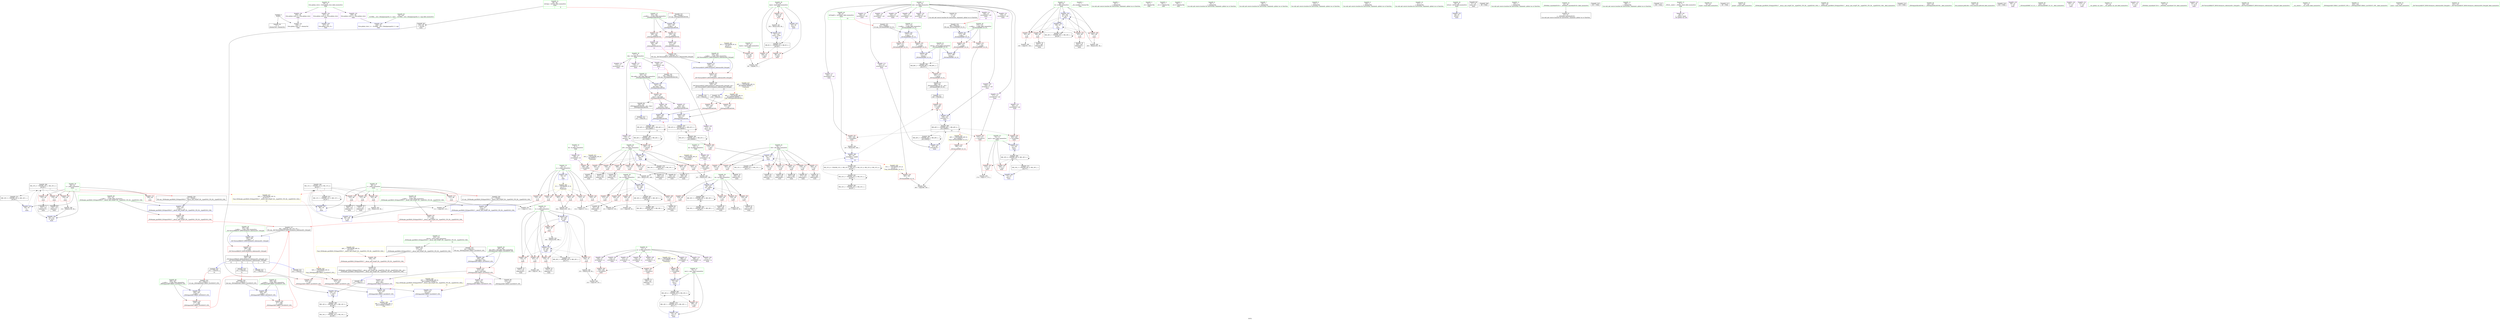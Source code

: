 digraph "SVFG" {
	label="SVFG";

	Node0x559bdebd5140 [shape=record,color=grey,label="{NodeID: 0\nNullPtr}"];
	Node0x559bdebd5140 -> Node0x559bdec01b60[style=solid];
	Node0x559bdebd5140 -> Node0x559bdec0d4f0[style=solid];
	Node0x559bdec50d80 [shape=record,color=black,label="{NodeID: 526\n427 = PHI(349, 357, )\n0th arg _ZSt7forwardIiEOT_RNSt16remove_referenceIS0_E4typeE }"];
	Node0x559bdec50d80 -> Node0x559bdec0f5a0[style=solid];
	Node0x559bdec210e0 [shape=record,color=black,label="{NodeID: 360\nMR_10V_4 = PHI(MR_10V_5, MR_10V_3, )\npts\{65 \}\n|{|<s6>7}}"];
	Node0x559bdec210e0 -> Node0x559bdec074f0[style=dashed];
	Node0x559bdec210e0 -> Node0x559bdec075c0[style=dashed];
	Node0x559bdec210e0 -> Node0x559bdec07690[style=dashed];
	Node0x559bdec210e0 -> Node0x559bdec07760[style=dashed];
	Node0x559bdec210e0 -> Node0x559bdec0dad0[style=dashed];
	Node0x559bdec210e0 -> Node0x559bdec24be0[style=dashed];
	Node0x559bdec210e0:s6 -> Node0x559bdec344e0[style=dashed,color=red];
	Node0x559bdec03790 [shape=record,color=red,label="{NodeID: 194\n243\<--84\n\<--nj\nmain\n}"];
	Node0x559bdec03790 -> Node0x559bdec02d00[style=solid];
	Node0x559bdec009b0 [shape=record,color=purple,label="{NodeID: 111\n289\<--12\narrayidx88\<--g\nmain\n}"];
	Node0x559bdec009b0 -> Node0x559bdec04080[style=solid];
	Node0x559bdebfec20 [shape=record,color=green,label="{NodeID: 28\n62\<--63\nkase\<--kase_field_insensitive\nmain\n}"];
	Node0x559bdebfec20 -> Node0x559bdec07280[style=solid];
	Node0x559bdebfec20 -> Node0x559bdec07350[style=solid];
	Node0x559bdebfec20 -> Node0x559bdec07420[style=solid];
	Node0x559bdebfec20 -> Node0x559bdec0d6c0[style=solid];
	Node0x559bdebfec20 -> Node0x559bdec0e7d0[style=solid];
	Node0x559bdec04e50 [shape=record,color=red,label="{NodeID: 222\n413\<--404\nthis1\<--this.addr\n_ZNSt4pairIiiEC2IRiS2_Lb1EEEOT_OT0_\n}"];
	Node0x559bdec04e50 -> Node0x559bdebffff0[style=solid];
	Node0x559bdec04e50 -> Node0x559bdec06b30[style=solid];
	Node0x559bdec04e50 -> Node0x559bdec06c00[style=solid];
	Node0x559bdec06990 [shape=record,color=purple,label="{NodeID: 139\n349\<--348\nfirst\<--\n_ZNSt4pairIiiEaSEOS0_\n|{<s0>15}}"];
	Node0x559bdec06990:s0 -> Node0x559bdec50d80[style=solid,color=red];
	Node0x559bdec014b0 [shape=record,color=green,label="{NodeID: 56\n373\<--374\n__a.addr\<--__a.addr_field_insensitive\n_ZSt3maxIiERKT_S2_S2_\n}"];
	Node0x559bdec014b0 -> Node0x559bdec048a0[style=solid];
	Node0x559bdec014b0 -> Node0x559bdec04970[style=solid];
	Node0x559bdec014b0 -> Node0x559bdec0ed80[style=solid];
	Node0x559bdec0e490 [shape=record,color=blue,label="{NodeID: 250\n80\<--263\nd\<--inc73\nmain\n}"];
	Node0x559bdec0e490 -> Node0x559bdec08d50[style=dashed];
	Node0x559bdec0e490 -> Node0x559bdec08e20[style=dashed];
	Node0x559bdec0e490 -> Node0x559bdec08ef0[style=dashed];
	Node0x559bdec0e490 -> Node0x559bdec08fc0[style=dashed];
	Node0x559bdec0e490 -> Node0x559bdec0e080[style=dashed];
	Node0x559bdec0e490 -> Node0x559bdec0e490[style=dashed];
	Node0x559bdec0e490 -> Node0x559bdec273e0[style=dashed];
	Node0x559bdec08050 [shape=record,color=red,label="{NodeID: 167\n230\<--74\n\<--k\nmain\n}"];
	Node0x559bdec08050 -> Node0x559bdec13030[style=solid];
	Node0x559bdec02c30 [shape=record,color=black,label="{NodeID: 84\n241\<--240\nidxprom62\<--\nmain\n}"];
	Node0x559bdebf8a60 [shape=record,color=green,label="{NodeID: 1\n7\<--1\n__dso_handle\<--dummyObj\nGlob }"];
	Node0x559bdec50f90 [shape=record,color=black,label="{NodeID: 527\n394 = PHI(326, 330, 416, 421, )\n0th arg _ZSt7forwardIRiEOT_RNSt16remove_referenceIS1_E4typeE }"];
	Node0x559bdec50f90 -> Node0x559bdec0f0c0[style=solid];
	Node0x559bdec34b30 [shape=record,color=yellow,style=double,label="{NodeID: 444\n46V_1 = ENCHI(MR_46V_0)\npts\{690000 690001 \}\nFun[_ZNSt4pairIiiEaSEOS0_]}"];
	Node0x559bdec34b30 -> Node0x559bdec04630[style=dashed];
	Node0x559bdec34b30 -> Node0x559bdec04700[style=dashed];
	Node0x559bdec03860 [shape=record,color=red,label="{NodeID: 195\n138\<--137\n\<--arrayidx16\nmain\n}"];
	Node0x559bdec03860 -> Node0x559bdec02340[style=solid];
	Node0x559bdec00a80 [shape=record,color=purple,label="{NodeID: 112\n184\<--14\narrayidx33\<--cnt\nmain\n}"];
	Node0x559bdebfecf0 [shape=record,color=green,label="{NodeID: 29\n64\<--65\ni\<--i_field_insensitive\nmain\n|{|<s6>7}}"];
	Node0x559bdebfecf0 -> Node0x559bdec074f0[style=solid];
	Node0x559bdebfecf0 -> Node0x559bdec075c0[style=solid];
	Node0x559bdebfecf0 -> Node0x559bdec07690[style=solid];
	Node0x559bdebfecf0 -> Node0x559bdec07760[style=solid];
	Node0x559bdebfecf0 -> Node0x559bdec0d790[style=solid];
	Node0x559bdebfecf0 -> Node0x559bdec0dad0[style=solid];
	Node0x559bdebfecf0:s6 -> Node0x559bdec512b0[style=solid,color=red];
	Node0x559bdec04f20 [shape=record,color=red,label="{NodeID: 223\n416\<--406\n\<--__x.addr\n_ZNSt4pairIiiEC2IRiS2_Lb1EEEOT_OT0_\n|{<s0>17}}"];
	Node0x559bdec04f20:s0 -> Node0x559bdec50f90[style=solid,color=red];
	Node0x559bdec06a60 [shape=record,color=purple,label="{NodeID: 140\n357\<--356\nsecond\<--\n_ZNSt4pairIiiEaSEOS0_\n|{<s0>16}}"];
	Node0x559bdec06a60:s0 -> Node0x559bdec50d80[style=solid,color=red];
	Node0x559bdec01580 [shape=record,color=green,label="{NodeID: 57\n375\<--376\n__b.addr\<--__b.addr_field_insensitive\n_ZSt3maxIiERKT_S2_S2_\n}"];
	Node0x559bdec01580 -> Node0x559bdec04a40[style=solid];
	Node0x559bdec01580 -> Node0x559bdec04b10[style=solid];
	Node0x559bdec01580 -> Node0x559bdec0ee50[style=solid];
	Node0x559bdec0e560 [shape=record,color=blue,label="{NodeID: 251\n72\<--282\nans2\<--\nmain\n}"];
	Node0x559bdec0e560 -> Node0x559bdec2dee0[style=dashed];
	Node0x559bdec08120 [shape=record,color=red,label="{NodeID: 168\n294\<--74\n\<--k\nmain\n}"];
	Node0x559bdec08120 -> Node0x559bdec13ab0[style=solid];
	Node0x559bdec02d00 [shape=record,color=black,label="{NodeID: 85\n244\<--243\nidxprom64\<--\nmain\n}"];
	Node0x559bdebfcbd0 [shape=record,color=green,label="{NodeID: 2\n20\<--1\n\<--dummyObj\nCan only get source location for instruction, argument, global var or function.}"];
	Node0x559bdec512b0 [shape=record,color=black,label="{NodeID: 528\n316 = PHI(64, )\n0th arg _ZSt9make_pairIRiS0_ESt4pairINSt17__decay_and_stripIT_E6__typeENS2_IT0_E6__typeEEOS3_OS6_ }"];
	Node0x559bdec512b0 -> Node0x559bdec0e8a0[style=solid];
	Node0x559bdec03930 [shape=record,color=red,label="{NodeID: 196\n174\<--173\n\<--first\nmain\n}"];
	Node0x559bdec03930 -> Node0x559bdec0de10[style=solid];
	Node0x559bdec00b50 [shape=record,color=purple,label="{NodeID: 113\n187\<--14\narrayidx35\<--cnt\nmain\n}"];
	Node0x559bdec00b50 -> Node0x559bdec0dfb0[style=solid];
	Node0x559bdebfedc0 [shape=record,color=green,label="{NodeID: 30\n66\<--67\nj\<--j_field_insensitive\nmain\n|{|<s6>7}}"];
	Node0x559bdebfedc0 -> Node0x559bdec07830[style=solid];
	Node0x559bdebfedc0 -> Node0x559bdec07900[style=solid];
	Node0x559bdebfedc0 -> Node0x559bdec079d0[style=solid];
	Node0x559bdebfedc0 -> Node0x559bdec07aa0[style=solid];
	Node0x559bdebfedc0 -> Node0x559bdec0d860[style=solid];
	Node0x559bdebfedc0 -> Node0x559bdec0da00[style=solid];
	Node0x559bdebfedc0:s6 -> Node0x559bdec513c0[style=solid,color=red];
	Node0x559bdec0b2a0 [shape=record,color=black,label="{NodeID: 390\nMR_40V_5 = PHI(MR_40V_7, MR_40V_4, )\npts\{160000 \}\n|{|<s8>10}}"];
	Node0x559bdec0b2a0 -> Node0x559bdec03d40[style=dashed];
	Node0x559bdec0b2a0 -> Node0x559bdec03e10[style=dashed];
	Node0x559bdec0b2a0 -> Node0x559bdec03ee0[style=dashed];
	Node0x559bdec0b2a0 -> Node0x559bdec03fb0[style=dashed];
	Node0x559bdec0b2a0 -> Node0x559bdec0dfb0[style=dashed];
	Node0x559bdec0b2a0 -> Node0x559bdec0e3c0[style=dashed];
	Node0x559bdec0b2a0 -> Node0x559bdec287e0[style=dashed];
	Node0x559bdec0b2a0 -> Node0x559bdec0b2a0[style=dashed];
	Node0x559bdec0b2a0:s8 -> Node0x559bdec33ff0[style=dashed,color=red];
	Node0x559bdec04ff0 [shape=record,color=red,label="{NodeID: 224\n421\<--408\n\<--__y.addr\n_ZNSt4pairIiiEC2IRiS2_Lb1EEEOT_OT0_\n|{<s0>18}}"];
	Node0x559bdec04ff0:s0 -> Node0x559bdec50f90[style=solid,color=red];
	Node0x559bdec06b30 [shape=record,color=purple,label="{NodeID: 141\n415\<--413\nfirst\<--this1\n_ZNSt4pairIiiEC2IRiS2_Lb1EEEOT_OT0_\n}"];
	Node0x559bdec06b30 -> Node0x559bdec0f400[style=solid];
	Node0x559bdec01650 [shape=record,color=green,label="{NodeID: 58\n395\<--396\n__t.addr\<--__t.addr_field_insensitive\n_ZSt7forwardIRiEOT_RNSt16remove_referenceIS1_E4typeE\n}"];
	Node0x559bdec01650 -> Node0x559bdec04d80[style=solid];
	Node0x559bdec01650 -> Node0x559bdec0f0c0[style=solid];
	Node0x559bdec0e630 [shape=record,color=blue,label="{NodeID: 252\n70\<--290\nans1\<--\nmain\n}"];
	Node0x559bdec0e630 -> Node0x559bdec2d9e0[style=dashed];
	Node0x559bdec081f0 [shape=record,color=red,label="{NodeID: 169\n182\<--76\n\<--i26\nmain\n}"];
	Node0x559bdec081f0 -> Node0x559bdec025b0[style=solid];
	Node0x559bdec02dd0 [shape=record,color=black,label="{NodeID: 86\n254\<--253\nidxprom68\<--\nmain\n}"];
	Node0x559bdebfcc60 [shape=record,color=green,label="{NodeID: 3\n22\<--1\n.str\<--dummyObj\nGlob }"];
	Node0x559bdec513c0 [shape=record,color=black,label="{NodeID: 529\n317 = PHI(66, )\n1st arg _ZSt9make_pairIRiS0_ESt4pairINSt17__decay_and_stripIT_E6__typeENS2_IT0_E6__typeEEOS3_OS6_ }"];
	Node0x559bdec513c0 -> Node0x559bdec0e970[style=solid];
	Node0x559bdec03a00 [shape=record,color=red,label="{NodeID: 197\n180\<--179\n\<--second\nmain\n}"];
	Node0x559bdec03a00 -> Node0x559bdec0dee0[style=solid];
	Node0x559bdec00c20 [shape=record,color=purple,label="{NodeID: 114\n236\<--14\narrayidx58\<--cnt\nmain\n}"];
	Node0x559bdebfee90 [shape=record,color=green,label="{NodeID: 31\n68\<--69\nref.tmp\<--ref.tmp_field_insensitive\nmain\n|{|<s1>8}}"];
	Node0x559bdebfee90 -> Node0x559bdec01f30[style=solid];
	Node0x559bdebfee90:s1 -> Node0x559bdec515e0[style=solid,color=red];
	Node0x559bdec050c0 [shape=record,color=red,label="{NodeID: 225\n418\<--417\n\<--call\n_ZNSt4pairIiiEC2IRiS2_Lb1EEEOT_OT0_\n}"];
	Node0x559bdec050c0 -> Node0x559bdec0f400[style=solid];
	Node0x559bdec06c00 [shape=record,color=purple,label="{NodeID: 142\n420\<--413\nsecond\<--this1\n_ZNSt4pairIiiEC2IRiS2_Lb1EEEOT_OT0_\n}"];
	Node0x559bdec06c00 -> Node0x559bdec0f4d0[style=solid];
	Node0x559bdec01720 [shape=record,color=green,label="{NodeID: 59\n404\<--405\nthis.addr\<--this.addr_field_insensitive\n_ZNSt4pairIiiEC2IRiS2_Lb1EEEOT_OT0_\n}"];
	Node0x559bdec01720 -> Node0x559bdec04e50[style=solid];
	Node0x559bdec01720 -> Node0x559bdec0f190[style=solid];
	Node0x559bdec0e700 [shape=record,color=blue,label="{NodeID: 253\n74\<--295\nk\<--dec\nmain\n}"];
	Node0x559bdec0e700 -> Node0x559bdec07de0[style=dashed];
	Node0x559bdec0e700 -> Node0x559bdec07eb0[style=dashed];
	Node0x559bdec0e700 -> Node0x559bdec07f80[style=dashed];
	Node0x559bdec0e700 -> Node0x559bdec08050[style=dashed];
	Node0x559bdec0e700 -> Node0x559bdec08120[style=dashed];
	Node0x559bdec0e700 -> Node0x559bdec0e700[style=dashed];
	Node0x559bdec0e700 -> Node0x559bdec264e0[style=dashed];
	Node0x559bdec082c0 [shape=record,color=red,label="{NodeID: 170\n195\<--76\n\<--i26\nmain\n}"];
	Node0x559bdec082c0 -> Node0x559bdec13db0[style=solid];
	Node0x559bdec02ea0 [shape=record,color=black,label="{NodeID: 87\n257\<--256\nidxprom70\<--\nmain\n}"];
	Node0x559bdebfcf10 [shape=record,color=green,label="{NodeID: 4\n24\<--1\n.str.1\<--dummyObj\nGlob }"];
	Node0x559bdec514d0 [shape=record,color=black,label="{NodeID: 530\n339 = PHI(140, )\n0th arg _ZNSt4pairIiiEaSEOS0_ }"];
	Node0x559bdec514d0 -> Node0x559bdec0ea40[style=solid];
	Node0x559bdec03ad0 [shape=record,color=red,label="{NodeID: 198\n199\<--198\n\<--arrayidx40\nmain\n}"];
	Node0x559bdec03ad0 -> Node0x559bdec13db0[style=solid];
	Node0x559bdec00cf0 [shape=record,color=purple,label="{NodeID: 115\n239\<--14\narrayidx60\<--cnt\nmain\n|{<s0>10}}"];
	Node0x559bdec00cf0:s0 -> Node0x559bdec50b00[style=solid,color=red];
	Node0x559bdebfef60 [shape=record,color=green,label="{NodeID: 32\n70\<--71\nans1\<--ans1_field_insensitive\nmain\n}"];
	Node0x559bdebfef60 -> Node0x559bdec07b70[style=solid];
	Node0x559bdebfef60 -> Node0x559bdec0dba0[style=solid];
	Node0x559bdebfef60 -> Node0x559bdec0e630[style=solid];
	Node0x559bdec05190 [shape=record,color=red,label="{NodeID: 226\n423\<--422\n\<--call2\n_ZNSt4pairIiiEC2IRiS2_Lb1EEEOT_OT0_\n}"];
	Node0x559bdec05190 -> Node0x559bdec0f4d0[style=solid];
	Node0x559bdec06cd0 [shape=record,color=red,label="{NodeID: 143\n110\<--19\n\<--n\nmain\n}"];
	Node0x559bdec06cd0 -> Node0x559bdec14cb0[style=solid];
	Node0x559bdec017f0 [shape=record,color=green,label="{NodeID: 60\n406\<--407\n__x.addr\<--__x.addr_field_insensitive\n_ZNSt4pairIiiEC2IRiS2_Lb1EEEOT_OT0_\n}"];
	Node0x559bdec017f0 -> Node0x559bdec04f20[style=solid];
	Node0x559bdec017f0 -> Node0x559bdec0f260[style=solid];
	Node0x559bdec0e7d0 [shape=record,color=blue,label="{NodeID: 254\n62\<--305\nkase\<--inc94\nmain\n}"];
	Node0x559bdec0e7d0 -> Node0x559bdec246e0[style=dashed];
	Node0x559bdec08390 [shape=record,color=red,label="{NodeID: 171\n234\<--76\n\<--i26\nmain\n}"];
	Node0x559bdec08390 -> Node0x559bdec02a90[style=solid];
	Node0x559bdec02f70 [shape=record,color=black,label="{NodeID: 88\n267\<--266\nidxprom75\<--\nmain\n}"];
	Node0x559bdebfcfa0 [shape=record,color=green,label="{NodeID: 5\n26\<--1\n.str.2\<--dummyObj\nGlob }"];
	Node0x559bdec515e0 [shape=record,color=black,label="{NodeID: 531\n340 = PHI(68, )\n1st arg _ZNSt4pairIiiEaSEOS0_ }"];
	Node0x559bdec515e0 -> Node0x559bdec0eb10[style=solid];
	Node0x559bdec229e0 [shape=record,color=black,label="{NodeID: 365\nMR_12V_5 = PHI(MR_12V_6, MR_12V_4, )\npts\{67 \}\n|{|<s7>7}}"];
	Node0x559bdec229e0 -> Node0x559bdec07830[style=dashed];
	Node0x559bdec229e0 -> Node0x559bdec07900[style=dashed];
	Node0x559bdec229e0 -> Node0x559bdec079d0[style=dashed];
	Node0x559bdec229e0 -> Node0x559bdec07aa0[style=dashed];
	Node0x559bdec229e0 -> Node0x559bdec0d860[style=dashed];
	Node0x559bdec229e0 -> Node0x559bdec0da00[style=dashed];
	Node0x559bdec229e0 -> Node0x559bdec250e0[style=dashed];
	Node0x559bdec229e0:s7 -> Node0x559bdec344e0[style=dashed,color=red];
	Node0x559bdec03ba0 [shape=record,color=red,label="{NodeID: 199\n206\<--205\n\<--arrayidx42\nmain\n}"];
	Node0x559bdec03ba0 -> Node0x559bdec13630[style=solid];
	Node0x559bdec05650 [shape=record,color=purple,label="{NodeID: 116\n242\<--14\narrayidx63\<--cnt\nmain\n}"];
	Node0x559bdebff030 [shape=record,color=green,label="{NodeID: 33\n72\<--73\nans2\<--ans2_field_insensitive\nmain\n}"];
	Node0x559bdebff030 -> Node0x559bdec07c40[style=solid];
	Node0x559bdebff030 -> Node0x559bdec07d10[style=solid];
	Node0x559bdebff030 -> Node0x559bdec0dc70[style=solid];
	Node0x559bdebff030 -> Node0x559bdec0e560[style=solid];
	Node0x559bdec2d9e0 [shape=record,color=black,label="{NodeID: 393\nMR_16V_4 = PHI(MR_16V_6, MR_16V_3, )\npts\{71 \}\n}"];
	Node0x559bdec2d9e0 -> Node0x559bdec07b70[style=dashed];
	Node0x559bdec2d9e0 -> Node0x559bdec0e630[style=dashed];
	Node0x559bdec2d9e0 -> Node0x559bdec25ae0[style=dashed];
	Node0x559bdec2d9e0 -> Node0x559bdec2d9e0[style=dashed];
	Node0x559bdec05260 [shape=record,color=red,label="{NodeID: 227\n431\<--428\n\<--__t.addr\n_ZSt7forwardIiEOT_RNSt16remove_referenceIS0_E4typeE\n}"];
	Node0x559bdec05260 -> Node0x559bdec000c0[style=solid];
	Node0x559bdec06da0 [shape=record,color=red,label="{NodeID: 144\n116\<--19\n\<--n\nmain\n}"];
	Node0x559bdec06da0 -> Node0x559bdec149b0[style=solid];
	Node0x559bdec018c0 [shape=record,color=green,label="{NodeID: 61\n408\<--409\n__y.addr\<--__y.addr_field_insensitive\n_ZNSt4pairIiiEC2IRiS2_Lb1EEEOT_OT0_\n}"];
	Node0x559bdec018c0 -> Node0x559bdec04ff0[style=solid];
	Node0x559bdec018c0 -> Node0x559bdec0f330[style=solid];
	Node0x559bdec23d40 [shape=record,color=yellow,style=double,label="{NodeID: 421\n34V_1 = ENCHI(MR_34V_0)\npts\{90000 \}\nFun[main]}"];
	Node0x559bdec23d40 -> Node0x559bdec03ad0[style=dashed];
	Node0x559bdec13030 [shape=record,color=grey,label="{NodeID: 338\n231 = Binary(230, 94, )\n}"];
	Node0x559bdec13030 -> Node0x559bdec13f30[style=solid];
	Node0x559bdec0e8a0 [shape=record,color=blue,label="{NodeID: 255\n320\<--316\n__x.addr\<--__x\n_ZSt9make_pairIRiS0_ESt4pairINSt17__decay_and_stripIT_E6__typeENS2_IT0_E6__typeEEOS3_OS6_\n}"];
	Node0x559bdec0e8a0 -> Node0x559bdec04150[style=dashed];
	Node0x559bdec08460 [shape=record,color=red,label="{NodeID: 172\n253\<--76\n\<--i26\nmain\n}"];
	Node0x559bdec08460 -> Node0x559bdec02dd0[style=solid];
	Node0x559bdec03040 [shape=record,color=black,label="{NodeID: 89\n270\<--269\nidxprom77\<--\nmain\n}"];
	Node0x559bdebfd030 [shape=record,color=green,label="{NodeID: 6\n29\<--1\n\<--dummyObj\nCan only get source location for instruction, argument, global var or function.}"];
	Node0x559bdec516f0 [shape=record,color=black,label="{NodeID: 532\n401 = PHI(318, )\n0th arg _ZNSt4pairIiiEC2IRiS2_Lb1EEEOT_OT0_ }"];
	Node0x559bdec516f0 -> Node0x559bdec0f190[style=solid];
	Node0x559bdec22ee0 [shape=record,color=black,label="{NodeID: 366\nMR_14V_4 = PHI(MR_14V_5, MR_14V_3, )\npts\{69 \}\n}"];
	Node0x559bdec22ee0 -> Node0x559bdec0d930[style=dashed];
	Node0x559bdec22ee0 -> Node0x559bdec22ee0[style=dashed];
	Node0x559bdec22ee0 -> Node0x559bdec255e0[style=dashed];
	Node0x559bdec03c70 [shape=record,color=red,label="{NodeID: 200\n229\<--228\n\<--arrayidx54\nmain\n}"];
	Node0x559bdec03c70 -> Node0x559bdec13f30[style=solid];
	Node0x559bdec05720 [shape=record,color=purple,label="{NodeID: 117\n245\<--14\narrayidx65\<--cnt\nmain\n}"];
	Node0x559bdec05720 -> Node0x559bdec03d40[style=solid];
	Node0x559bdebff100 [shape=record,color=green,label="{NodeID: 34\n74\<--75\nk\<--k_field_insensitive\nmain\n}"];
	Node0x559bdebff100 -> Node0x559bdec07de0[style=solid];
	Node0x559bdebff100 -> Node0x559bdec07eb0[style=solid];
	Node0x559bdebff100 -> Node0x559bdec07f80[style=solid];
	Node0x559bdebff100 -> Node0x559bdec08050[style=solid];
	Node0x559bdebff100 -> Node0x559bdec08120[style=solid];
	Node0x559bdebff100 -> Node0x559bdec0dd40[style=solid];
	Node0x559bdebff100 -> Node0x559bdec0e700[style=solid];
	Node0x559bdec2dee0 [shape=record,color=black,label="{NodeID: 394\nMR_18V_4 = PHI(MR_18V_6, MR_18V_3, )\npts\{73 \}\n}"];
	Node0x559bdec2dee0 -> Node0x559bdec07c40[style=dashed];
	Node0x559bdec2dee0 -> Node0x559bdec07d10[style=dashed];
	Node0x559bdec2dee0 -> Node0x559bdec0e560[style=dashed];
	Node0x559bdec2dee0 -> Node0x559bdec25fe0[style=dashed];
	Node0x559bdec2dee0 -> Node0x559bdec2dee0[style=dashed];
	Node0x559bdec05330 [shape=record,color=blue,label="{NodeID: 228\n19\<--20\nn\<--\nGlob }"];
	Node0x559bdec05330 -> Node0x559bdec315e0[style=dashed];
	Node0x559bdec06e70 [shape=record,color=red,label="{NodeID: 145\n162\<--19\n\<--n\nmain\n}"];
	Node0x559bdec06e70 -> Node0x559bdec131b0[style=solid];
	Node0x559bdec01990 [shape=record,color=green,label="{NodeID: 62\n428\<--429\n__t.addr\<--__t.addr_field_insensitive\n_ZSt7forwardIiEOT_RNSt16remove_referenceIS0_E4typeE\n}"];
	Node0x559bdec01990 -> Node0x559bdec05260[style=solid];
	Node0x559bdec01990 -> Node0x559bdec0f5a0[style=solid];
	Node0x559bdec23e20 [shape=record,color=yellow,style=double,label="{NodeID: 422\n36V_1 = ENCHI(MR_36V_0)\npts\{110000 \}\nFun[main]}"];
	Node0x559bdec23e20 -> Node0x559bdec03ba0[style=dashed];
	Node0x559bdec131b0 [shape=record,color=grey,label="{NodeID: 339\n164 = Binary(162, 163, )\n}"];
	Node0x559bdec131b0 -> Node0x559bdec0dd40[style=solid];
	Node0x559bdec0e970 [shape=record,color=blue,label="{NodeID: 256\n322\<--317\n__y.addr\<--__y\n_ZSt9make_pairIRiS0_ESt4pairINSt17__decay_and_stripIT_E6__typeENS2_IT0_E6__typeEEOS3_OS6_\n}"];
	Node0x559bdec0e970 -> Node0x559bdec04220[style=dashed];
	Node0x559bdec08530 [shape=record,color=red,label="{NodeID: 173\n266\<--76\n\<--i26\nmain\n}"];
	Node0x559bdec08530 -> Node0x559bdec02f70[style=solid];
	Node0x559bdec03110 [shape=record,color=black,label="{NodeID: 90\n277\<--276\nidxprom81\<--\nmain\n}"];
	Node0x559bdebfd0c0 [shape=record,color=green,label="{NodeID: 7\n94\<--1\n\<--dummyObj\nCan only get source location for instruction, argument, global var or function.}"];
	Node0x559bdec51800 [shape=record,color=black,label="{NodeID: 533\n402 = PHI(327, )\n1st arg _ZNSt4pairIiiEC2IRiS2_Lb1EEEOT_OT0_ }"];
	Node0x559bdec51800 -> Node0x559bdec0f260[style=solid];
	Node0x559bdec350a0 [shape=record,color=yellow,style=double,label="{NodeID: 450\n54V_1 = ENCHI(MR_54V_0)\npts\{65 67 \}\nFun[_ZNSt4pairIiiEC2IRiS2_Lb1EEEOT_OT0_]}"];
	Node0x559bdec350a0 -> Node0x559bdec050c0[style=dashed];
	Node0x559bdec350a0 -> Node0x559bdec05190[style=dashed];
	Node0x559bdec233e0 [shape=record,color=black,label="{NodeID: 367\nMR_42V_4 = PHI(MR_42V_5, MR_42V_3, )\npts\{180000 \}\n|{|<s3>8}}"];
	Node0x559bdec233e0 -> Node0x559bdec03930[style=dashed];
	Node0x559bdec233e0 -> Node0x559bdec233e0[style=dashed];
	Node0x559bdec233e0 -> Node0x559bdec098b0[style=dashed];
	Node0x559bdec233e0:s3 -> Node0x559bdec0ebe0[style=dashed,color=red];
	Node0x559bdec03d40 [shape=record,color=red,label="{NodeID: 201\n246\<--245\n\<--arrayidx65\nmain\n}"];
	Node0x559bdec03d40 -> Node0x559bdec13930[style=solid];
	Node0x559bdec057f0 [shape=record,color=purple,label="{NodeID: 118\n255\<--14\narrayidx69\<--cnt\nmain\n}"];
	Node0x559bdebff1d0 [shape=record,color=green,label="{NodeID: 35\n76\<--77\ni26\<--i26_field_insensitive\nmain\n}"];
	Node0x559bdebff1d0 -> Node0x559bdec081f0[style=solid];
	Node0x559bdebff1d0 -> Node0x559bdec082c0[style=solid];
	Node0x559bdebff1d0 -> Node0x559bdec08390[style=solid];
	Node0x559bdebff1d0 -> Node0x559bdec08460[style=solid];
	Node0x559bdebff1d0 -> Node0x559bdec08530[style=solid];
	Node0x559bdebff1d0 -> Node0x559bdec08600[style=solid];
	Node0x559bdebff1d0 -> Node0x559bdec086d0[style=solid];
	Node0x559bdebff1d0 -> Node0x559bdec0de10[style=solid];
	Node0x559bdec05430 [shape=record,color=blue,label="{NodeID: 229\n437\<--29\nllvm.global_ctors_0\<--\nGlob }"];
	Node0x559bdec06f40 [shape=record,color=red,label="{NodeID: 146\n163\<--19\n\<--n\nmain\n}"];
	Node0x559bdec06f40 -> Node0x559bdec131b0[style=solid];
	Node0x559bdec01a60 [shape=record,color=green,label="{NodeID: 63\n30\<--433\n_GLOBAL__sub_I_Balajiganapathi_0_1.cpp\<--_GLOBAL__sub_I_Balajiganapathi_0_1.cpp_field_insensitive\n}"];
	Node0x559bdec01a60 -> Node0x559bdec05530[style=solid];
	Node0x559bdec23f00 [shape=record,color=yellow,style=double,label="{NodeID: 423\n38V_1 = ENCHI(MR_38V_0)\npts\{130000 \}\nFun[main]}"];
	Node0x559bdec23f00 -> Node0x559bdec03860[style=dashed];
	Node0x559bdec23f00 -> Node0x559bdec03c70[style=dashed];
	Node0x559bdec23f00 -> Node0x559bdec04080[style=dashed];
	Node0x559bdec13330 [shape=record,color=grey,label="{NodeID: 340\n263 = Binary(262, 94, )\n}"];
	Node0x559bdec13330 -> Node0x559bdec0e490[style=solid];
	Node0x559bdec0ea40 [shape=record,color=blue,label="{NodeID: 257\n341\<--339\nthis.addr\<--this\n_ZNSt4pairIiiEaSEOS0_\n}"];
	Node0x559bdec0ea40 -> Node0x559bdec043c0[style=dashed];
	Node0x559bdec08600 [shape=record,color=red,label="{NodeID: 174\n276\<--76\n\<--i26\nmain\n}"];
	Node0x559bdec08600 -> Node0x559bdec03110[style=solid];
	Node0x559bdec031e0 [shape=record,color=black,label="{NodeID: 91\n280\<--279\nidxprom83\<--\nmain\n}"];
	Node0x559bdebfd900 [shape=record,color=green,label="{NodeID: 8\n155\<--1\n\<--dummyObj\nCan only get source location for instruction, argument, global var or function.}"];
	Node0x559bdec51910 [shape=record,color=black,label="{NodeID: 534\n403 = PHI(331, )\n2nd arg _ZNSt4pairIiiEC2IRiS2_Lb1EEEOT_OT0_ }"];
	Node0x559bdec51910 -> Node0x559bdec0f330[style=solid];
	Node0x559bdec240f0 [shape=record,color=black,label="{NodeID: 368\nMR_44V_4 = PHI(MR_44V_5, MR_44V_3, )\npts\{180001 \}\n|{|<s3>8}}"];
	Node0x559bdec240f0 -> Node0x559bdec03a00[style=dashed];
	Node0x559bdec240f0 -> Node0x559bdec240f0[style=dashed];
	Node0x559bdec240f0 -> Node0x559bdec09db0[style=dashed];
	Node0x559bdec240f0:s3 -> Node0x559bdec0ecb0[style=dashed,color=red];
	Node0x559bdec03e10 [shape=record,color=red,label="{NodeID: 202\n252\<--249\n\<--call67\nmain\n}"];
	Node0x559bdec03e10 -> Node0x559bdec0e3c0[style=solid];
	Node0x559bdec058c0 [shape=record,color=purple,label="{NodeID: 119\n258\<--14\narrayidx71\<--cnt\nmain\n}"];
	Node0x559bdec058c0 -> Node0x559bdec0e3c0[style=solid];
	Node0x559bdebff2a0 [shape=record,color=green,label="{NodeID: 36\n78\<--79\nj29\<--j29_field_insensitive\nmain\n}"];
	Node0x559bdebff2a0 -> Node0x559bdec087a0[style=solid];
	Node0x559bdebff2a0 -> Node0x559bdec08870[style=solid];
	Node0x559bdebff2a0 -> Node0x559bdec08940[style=solid];
	Node0x559bdebff2a0 -> Node0x559bdec08a10[style=solid];
	Node0x559bdebff2a0 -> Node0x559bdec08ae0[style=solid];
	Node0x559bdebff2a0 -> Node0x559bdec08bb0[style=solid];
	Node0x559bdebff2a0 -> Node0x559bdec08c80[style=solid];
	Node0x559bdebff2a0 -> Node0x559bdec0dee0[style=solid];
	Node0x559bdec05530 [shape=record,color=blue,label="{NodeID: 230\n438\<--30\nllvm.global_ctors_1\<--_GLOBAL__sub_I_Balajiganapathi_0_1.cpp\nGlob }"];
	Node0x559bdec07010 [shape=record,color=red,label="{NodeID: 147\n213\<--19\n\<--n\nmain\n}"];
	Node0x559bdec07010 -> Node0x559bdec14530[style=solid];
	Node0x559bdec01b60 [shape=record,color=black,label="{NodeID: 64\n2\<--3\ndummyVal\<--dummyVal\n}"];
	Node0x559bdec134b0 [shape=record,color=grey,label="{NodeID: 341\n305 = Binary(304, 94, )\n}"];
	Node0x559bdec134b0 -> Node0x559bdec0e7d0[style=solid];
	Node0x559bdec0eb10 [shape=record,color=blue,label="{NodeID: 258\n343\<--340\n__p.addr\<--__p\n_ZNSt4pairIiiEaSEOS0_\n}"];
	Node0x559bdec0eb10 -> Node0x559bdec04490[style=dashed];
	Node0x559bdec0eb10 -> Node0x559bdec04560[style=dashed];
	Node0x559bdec086d0 [shape=record,color=red,label="{NodeID: 175\n284\<--76\n\<--i26\nmain\n}"];
	Node0x559bdec086d0 -> Node0x559bdec032b0[style=solid];
	Node0x559bdec032b0 [shape=record,color=black,label="{NodeID: 92\n285\<--284\nidxprom85\<--\nmain\n}"];
	Node0x559bdebfd9c0 [shape=record,color=green,label="{NodeID: 9\n156\<--1\n\<--dummyObj\nCan only get source location for instruction, argument, global var or function.}"];
	Node0x559bdec241e0 [shape=record,color=black,label="{NodeID: 369\nMR_66V_3 = PHI(MR_66V_4, MR_66V_2, )\npts\{372 \}\n}"];
	Node0x559bdec241e0 -> Node0x559bdec047d0[style=dashed];
	Node0x559bdec03ee0 [shape=record,color=red,label="{NodeID: 203\n272\<--271\n\<--arrayidx78\nmain\n}"];
	Node0x559bdec03ee0 -> Node0x559bdec14230[style=solid];
	Node0x559bdec05990 [shape=record,color=purple,label="{NodeID: 120\n268\<--14\narrayidx76\<--cnt\nmain\n}"];
	Node0x559bdebff370 [shape=record,color=green,label="{NodeID: 37\n80\<--81\nd\<--d_field_insensitive\nmain\n}"];
	Node0x559bdebff370 -> Node0x559bdec08d50[style=solid];
	Node0x559bdebff370 -> Node0x559bdec08e20[style=solid];
	Node0x559bdebff370 -> Node0x559bdec08ef0[style=solid];
	Node0x559bdebff370 -> Node0x559bdec08fc0[style=solid];
	Node0x559bdebff370 -> Node0x559bdec0e080[style=solid];
	Node0x559bdebff370 -> Node0x559bdec0e490[style=solid];
	Node0x559bdec0d4f0 [shape=record,color=blue, style = dotted,label="{NodeID: 231\n439\<--3\nllvm.global_ctors_2\<--dummyVal\nGlob }"];
	Node0x559bdec070e0 [shape=record,color=red,label="{NodeID: 148\n220\<--19\n\<--n\nmain\n}"];
	Node0x559bdec070e0 -> Node0x559bdec143b0[style=solid];
	Node0x559bdec01c60 [shape=record,color=black,label="{NodeID: 65\n15\<--14\n\<--cnt\nCan only get source location for instruction, argument, global var or function.}"];
	Node0x559bdec39140 [shape=record,color=yellow,style=double,label="{NodeID: 508\n56V_2 = CSCHI(MR_56V_1)\npts\{3190000 3190001 \}\nCS[]}"];
	Node0x559bdec13630 [shape=record,color=grey,label="{NodeID: 342\n207 = Binary(202, 206, )\n}"];
	Node0x559bdec13630 -> Node0x559bdec0e220[style=solid];
	Node0x559bdec0ebe0 [shape=record,color=blue,label="{NodeID: 259\n354\<--353\nfirst2\<--\n_ZNSt4pairIiiEaSEOS0_\n|{<s0>8}}"];
	Node0x559bdec0ebe0:s0 -> Node0x559bdec233e0[style=dashed,color=blue];
	Node0x559bdec087a0 [shape=record,color=red,label="{NodeID: 176\n185\<--78\n\<--j29\nmain\n}"];
	Node0x559bdec087a0 -> Node0x559bdec02680[style=solid];
	Node0x559bdec03380 [shape=record,color=black,label="{NodeID: 93\n288\<--287\nidxprom87\<--\nmain\n}"];
	Node0x559bdebfda80 [shape=record,color=green,label="{NodeID: 10\n157\<--1\n\<--dummyObj\nCan only get source location for instruction, argument, global var or function.}"];
	Node0x559bdec246e0 [shape=record,color=black,label="{NodeID: 370\nMR_8V_3 = PHI(MR_8V_4, MR_8V_2, )\npts\{63 \}\n}"];
	Node0x559bdec246e0 -> Node0x559bdec07280[style=dashed];
	Node0x559bdec246e0 -> Node0x559bdec07350[style=dashed];
	Node0x559bdec246e0 -> Node0x559bdec07420[style=dashed];
	Node0x559bdec246e0 -> Node0x559bdec0e7d0[style=dashed];
	Node0x559bdec03fb0 [shape=record,color=red,label="{NodeID: 204\n282\<--281\n\<--arrayidx84\nmain\n}"];
	Node0x559bdec03fb0 -> Node0x559bdec0e560[style=solid];
	Node0x559bdec05a60 [shape=record,color=purple,label="{NodeID: 121\n271\<--14\narrayidx78\<--cnt\nmain\n}"];
	Node0x559bdec05a60 -> Node0x559bdec03ee0[style=solid];
	Node0x559bdebff440 [shape=record,color=green,label="{NodeID: 38\n82\<--83\nni\<--ni_field_insensitive\nmain\n}"];
	Node0x559bdebff440 -> Node0x559bdec09090[style=solid];
	Node0x559bdebff440 -> Node0x559bdec09160[style=solid];
	Node0x559bdebff440 -> Node0x559bdec09230[style=solid];
	Node0x559bdebff440 -> Node0x559bdec09300[style=solid];
	Node0x559bdebff440 -> Node0x559bdec0e150[style=solid];
	Node0x559bdec0d5f0 [shape=record,color=blue,label="{NodeID: 232\n58\<--20\nretval\<--\nmain\n}"];
	Node0x559bdec071b0 [shape=record,color=red,label="{NodeID: 149\n97\<--60\n\<--kases\nmain\n}"];
	Node0x559bdec071b0 -> Node0x559bdec14b30[style=solid];
	Node0x559bdec01d60 [shape=record,color=black,label="{NodeID: 66\n57\<--20\nmain_ret\<--\nmain\n}"];
	Node0x559bdec4d980 [shape=record,color=black,label="{NodeID: 509\n90 = PHI()\n}"];
	Node0x559bdec137b0 [shape=record,color=grey,label="{NodeID: 343\n146 = Binary(145, 94, )\n}"];
	Node0x559bdec137b0 -> Node0x559bdec0da00[style=solid];
	Node0x559bdec0ecb0 [shape=record,color=blue,label="{NodeID: 260\n360\<--359\nsecond4\<--\n_ZNSt4pairIiiEaSEOS0_\n|{<s0>8}}"];
	Node0x559bdec0ecb0:s0 -> Node0x559bdec240f0[style=dashed,color=blue];
	Node0x559bdec08870 [shape=record,color=red,label="{NodeID: 177\n202\<--78\n\<--j29\nmain\n}"];
	Node0x559bdec08870 -> Node0x559bdec13630[style=solid];
	Node0x559bdec03450 [shape=record,color=black,label="{NodeID: 94\n335\<--318\n\<--retval\n_ZSt9make_pairIRiS0_ESt4pairINSt17__decay_and_stripIT_E6__typeENS2_IT0_E6__typeEEOS3_OS6_\n}"];
	Node0x559bdec03450 -> Node0x559bdec042f0[style=solid];
	Node0x559bdebfdb80 [shape=record,color=green,label="{NodeID: 11\n193\<--1\n\<--dummyObj\nCan only get source location for instruction, argument, global var or function.}"];
	Node0x559bdec24be0 [shape=record,color=black,label="{NodeID: 371\nMR_10V_2 = PHI(MR_10V_4, MR_10V_1, )\npts\{65 \}\n}"];
	Node0x559bdec24be0 -> Node0x559bdec0d790[style=dashed];
	Node0x559bdec04080 [shape=record,color=red,label="{NodeID: 205\n290\<--289\n\<--arrayidx88\nmain\n}"];
	Node0x559bdec04080 -> Node0x559bdec0e630[style=solid];
	Node0x559bdec05b30 [shape=record,color=purple,label="{NodeID: 122\n278\<--14\narrayidx82\<--cnt\nmain\n}"];
	Node0x559bdebff510 [shape=record,color=green,label="{NodeID: 39\n84\<--85\nnj\<--nj_field_insensitive\nmain\n}"];
	Node0x559bdebff510 -> Node0x559bdec093d0[style=solid];
	Node0x559bdebff510 -> Node0x559bdec035f0[style=solid];
	Node0x559bdebff510 -> Node0x559bdec036c0[style=solid];
	Node0x559bdebff510 -> Node0x559bdec03790[style=solid];
	Node0x559bdebff510 -> Node0x559bdec0e220[style=solid];
	Node0x559bdec0d6c0 [shape=record,color=blue,label="{NodeID: 233\n62\<--94\nkase\<--\nmain\n}"];
	Node0x559bdec0d6c0 -> Node0x559bdec246e0[style=dashed];
	Node0x559bdec07280 [shape=record,color=red,label="{NodeID: 150\n96\<--62\n\<--kase\nmain\n}"];
	Node0x559bdec07280 -> Node0x559bdec14b30[style=solid];
	Node0x559bdec01e30 [shape=record,color=black,label="{NodeID: 67\n41\<--42\n\<--_ZNSt8ios_base4InitD1Ev\nCan only get source location for instruction, argument, global var or function.}"];
	Node0x559bdec4fa50 [shape=record,color=black,label="{NodeID: 510\n102 = PHI()\n}"];
	Node0x559bdec33b60 [shape=record,color=yellow,style=double,label="{NodeID: 427\n46V_1 = ENCHI(MR_46V_0)\npts\{690000 690001 \}\nFun[main]|{<s0>8}}"];
	Node0x559bdec33b60:s0 -> Node0x559bdec34b30[style=dashed,color=red];
	Node0x559bdec13930 [shape=record,color=grey,label="{NodeID: 344\n247 = Binary(94, 246, )\n}"];
	Node0x559bdec13930 -> Node0x559bdec0e2f0[style=solid];
	Node0x559bdec0ed80 [shape=record,color=blue,label="{NodeID: 261\n373\<--369\n__a.addr\<--__a\n_ZSt3maxIiERKT_S2_S2_\n}"];
	Node0x559bdec0ed80 -> Node0x559bdec048a0[style=dashed];
	Node0x559bdec0ed80 -> Node0x559bdec04970[style=dashed];
	Node0x559bdec08940 [shape=record,color=red,label="{NodeID: 178\n237\<--78\n\<--j29\nmain\n}"];
	Node0x559bdec08940 -> Node0x559bdec02b60[style=solid];
	Node0x559bdec03520 [shape=record,color=black,label="{NodeID: 95\n315\<--336\n_ZSt9make_pairIRiS0_ESt4pairINSt17__decay_and_stripIT_E6__typeENS2_IT0_E6__typeEEOS3_OS6__ret\<--\n_ZSt9make_pairIRiS0_ESt4pairINSt17__decay_and_stripIT_E6__typeENS2_IT0_E6__typeEEOS3_OS6_\n|{<s0>7}}"];
	Node0x559bdec03520:s0 -> Node0x559bdec4ff80[style=solid,color=blue];
	Node0x559bdebfdc80 [shape=record,color=green,label="{NodeID: 12\n296\<--1\n\<--dummyObj\nCan only get source location for instruction, argument, global var or function.}"];
	Node0x559bdec250e0 [shape=record,color=black,label="{NodeID: 372\nMR_12V_2 = PHI(MR_12V_3, MR_12V_1, )\npts\{67 \}\n}"];
	Node0x559bdec250e0 -> Node0x559bdec0d860[style=dashed];
	Node0x559bdec250e0 -> Node0x559bdec250e0[style=dashed];
	Node0x559bdec04150 [shape=record,color=red,label="{NodeID: 206\n326\<--320\n\<--__x.addr\n_ZSt9make_pairIRiS0_ESt4pairINSt17__decay_and_stripIT_E6__typeENS2_IT0_E6__typeEEOS3_OS6_\n|{<s0>12}}"];
	Node0x559bdec04150:s0 -> Node0x559bdec50f90[style=solid,color=red];
	Node0x559bdec05c00 [shape=record,color=purple,label="{NodeID: 123\n281\<--14\narrayidx84\<--cnt\nmain\n}"];
	Node0x559bdec05c00 -> Node0x559bdec03fb0[style=solid];
	Node0x559bdebff5e0 [shape=record,color=green,label="{NodeID: 40\n86\<--87\nref.tmp61\<--ref.tmp61_field_insensitive\nmain\n|{|<s1>10}}"];
	Node0x559bdebff5e0 -> Node0x559bdec0e2f0[style=solid];
	Node0x559bdebff5e0:s1 -> Node0x559bdec50c40[style=solid,color=red];
	Node0x559bdec2fce0 [shape=record,color=black,label="{NodeID: 400\nMR_30V_3 = PHI(MR_30V_4, MR_30V_2, )\npts\{85 \}\n}"];
	Node0x559bdec2fce0 -> Node0x559bdec0e220[style=dashed];
	Node0x559bdec2fce0 -> Node0x559bdec27de0[style=dashed];
	Node0x559bdec2fce0 -> Node0x559bdec2fce0[style=dashed];
	Node0x559bdec0d790 [shape=record,color=blue,label="{NodeID: 234\n64\<--20\ni\<--\nmain\n}"];
	Node0x559bdec0d790 -> Node0x559bdec210e0[style=dashed];
	Node0x559bdec07350 [shape=record,color=red,label="{NodeID: 151\n100\<--62\n\<--kase\nmain\n}"];
	Node0x559bdec01f30 [shape=record,color=black,label="{NodeID: 68\n130\<--68\n\<--ref.tmp\nmain\n}"];
	Node0x559bdec01f30 -> Node0x559bdec0d930[style=solid];
	Node0x559bdec4fb50 [shape=record,color=black,label="{NodeID: 511\n106 = PHI()\n}"];
	Node0x559bdec33c40 [shape=record,color=yellow,style=double,label="{NodeID: 428\n32V_1 = ENCHI(MR_32V_0)\npts\{87 \}\nFun[_ZSt3maxIiERKT_S2_S2_]}"];
	Node0x559bdec33c40 -> Node0x559bdec04cb0[style=dashed];
	Node0x559bdec13ab0 [shape=record,color=grey,label="{NodeID: 345\n295 = Binary(294, 296, )\n}"];
	Node0x559bdec13ab0 -> Node0x559bdec0e700[style=solid];
	Node0x559bdec0ee50 [shape=record,color=blue,label="{NodeID: 262\n375\<--370\n__b.addr\<--__b\n_ZSt3maxIiERKT_S2_S2_\n}"];
	Node0x559bdec0ee50 -> Node0x559bdec04a40[style=dashed];
	Node0x559bdec0ee50 -> Node0x559bdec04b10[style=dashed];
	Node0x559bdec08a10 [shape=record,color=red,label="{NodeID: 179\n256\<--78\n\<--j29\nmain\n}"];
	Node0x559bdec08a10 -> Node0x559bdec02ea0[style=solid];
	Node0x559bdebffd80 [shape=record,color=black,label="{NodeID: 96\n338\<--347\n_ZNSt4pairIiiEaSEOS0__ret\<--this1\n_ZNSt4pairIiiEaSEOS0_\n|{<s0>8}}"];
	Node0x559bdebffd80:s0 -> Node0x559bdec4fd50[style=solid,color=blue];
	Node0x559bdebfdd80 [shape=record,color=green,label="{NodeID: 13\n4\<--6\n_ZStL8__ioinit\<--_ZStL8__ioinit_field_insensitive\nGlob }"];
	Node0x559bdebfdd80 -> Node0x559bdec00190[style=solid];
	Node0x559bdec255e0 [shape=record,color=black,label="{NodeID: 373\nMR_14V_2 = PHI(MR_14V_3, MR_14V_1, )\npts\{69 \}\n}"];
	Node0x559bdec255e0 -> Node0x559bdec22ee0[style=dashed];
	Node0x559bdec255e0 -> Node0x559bdec255e0[style=dashed];
	Node0x559bdec04220 [shape=record,color=red,label="{NodeID: 207\n330\<--322\n\<--__y.addr\n_ZSt9make_pairIRiS0_ESt4pairINSt17__decay_and_stripIT_E6__typeENS2_IT0_E6__typeEEOS3_OS6_\n|{<s0>13}}"];
	Node0x559bdec04220:s0 -> Node0x559bdec50f90[style=solid,color=red];
	Node0x559bdec05cd0 [shape=record,color=purple,label="{NodeID: 124\n140\<--17\narrayidx18\<--idx\nmain\n|{<s0>8}}"];
	Node0x559bdec05cd0:s0 -> Node0x559bdec514d0[style=solid,color=red];
	Node0x559bdebff6b0 [shape=record,color=green,label="{NodeID: 41\n91\<--92\nscanf\<--scanf_field_insensitive\n}"];
	Node0x559bdec301e0 [shape=record,color=black,label="{NodeID: 401\nMR_32V_3 = PHI(MR_32V_4, MR_32V_2, )\npts\{87 \}\n}"];
	Node0x559bdec301e0 -> Node0x559bdec0e2f0[style=dashed];
	Node0x559bdec301e0 -> Node0x559bdec282e0[style=dashed];
	Node0x559bdec301e0 -> Node0x559bdec301e0[style=dashed];
	Node0x559bdec301e0 -> Node0x559bdec30be0[style=dashed];
	Node0x559bdec0d860 [shape=record,color=blue,label="{NodeID: 235\n66\<--20\nj\<--\nmain\n}"];
	Node0x559bdec0d860 -> Node0x559bdec229e0[style=dashed];
	Node0x559bdec07420 [shape=record,color=red,label="{NodeID: 152\n304\<--62\n\<--kase\nmain\n}"];
	Node0x559bdec07420 -> Node0x559bdec134b0[style=solid];
	Node0x559bdec02000 [shape=record,color=black,label="{NodeID: 69\n120\<--119\nidxprom\<--\nmain\n}"];
	Node0x559bdec4fc50 [shape=record,color=black,label="{NodeID: 512\n40 = PHI()\n}"];
	Node0x559bdec13c30 [shape=record,color=grey,label="{NodeID: 346\n151 = Binary(150, 94, )\n}"];
	Node0x559bdec13c30 -> Node0x559bdec0dad0[style=solid];
	Node0x559bdec0ef20 [shape=record,color=blue,label="{NodeID: 263\n371\<--385\nretval\<--\n_ZSt3maxIiERKT_S2_S2_\n}"];
	Node0x559bdec0ef20 -> Node0x559bdec241e0[style=dashed];
	Node0x559bdec08ae0 [shape=record,color=red,label="{NodeID: 180\n269\<--78\n\<--j29\nmain\n}"];
	Node0x559bdec08ae0 -> Node0x559bdec03040[style=solid];
	Node0x559bdebffe50 [shape=record,color=black,label="{NodeID: 97\n368\<--391\n_ZSt3maxIiERKT_S2_S2__ret\<--\n_ZSt3maxIiERKT_S2_S2_\n|{<s0>10}}"];
	Node0x559bdebffe50:s0 -> Node0x559bdec50210[style=solid,color=blue];
	Node0x559bdebfde80 [shape=record,color=green,label="{NodeID: 14\n8\<--9\ndi\<--di_field_insensitive\nGlob }"];
	Node0x559bdebfde80 -> Node0x559bdec00260[style=solid];
	Node0x559bdec25ae0 [shape=record,color=black,label="{NodeID: 374\nMR_16V_2 = PHI(MR_16V_4, MR_16V_1, )\npts\{71 \}\n}"];
	Node0x559bdec25ae0 -> Node0x559bdec0dba0[style=dashed];
	Node0x559bdec042f0 [shape=record,color=red,label="{NodeID: 208\n336\<--335\n\<--\n_ZSt9make_pairIRiS0_ESt4pairINSt17__decay_and_stripIT_E6__typeENS2_IT0_E6__typeEEOS3_OS6_\n}"];
	Node0x559bdec042f0 -> Node0x559bdec03520[style=solid];
	Node0x559bdec05da0 [shape=record,color=purple,label="{NodeID: 125\n172\<--17\narrayidx28\<--idx\nmain\n}"];
	Node0x559bdebff7b0 [shape=record,color=green,label="{NodeID: 42\n103\<--104\nprintf\<--printf_field_insensitive\n}"];
	Node0x559bdec0d930 [shape=record,color=blue,label="{NodeID: 236\n130\<--127\n\<--call12\nmain\n}"];
	Node0x559bdec0d930 -> Node0x559bdec22ee0[style=dashed];
	Node0x559bdec074f0 [shape=record,color=red,label="{NodeID: 153\n109\<--64\n\<--i\nmain\n}"];
	Node0x559bdec074f0 -> Node0x559bdec14cb0[style=solid];
	Node0x559bdec020d0 [shape=record,color=black,label="{NodeID: 70\n123\<--122\nidxprom9\<--\nmain\n}"];
	Node0x559bdec4fd50 [shape=record,color=black,label="{NodeID: 513\n141 = PHI(338, )\n}"];
	Node0x559bdec13db0 [shape=record,color=grey,label="{NodeID: 347\n200 = Binary(195, 199, )\n}"];
	Node0x559bdec13db0 -> Node0x559bdec0e150[style=solid];
	Node0x559bdec0eff0 [shape=record,color=blue,label="{NodeID: 264\n371\<--388\nretval\<--\n_ZSt3maxIiERKT_S2_S2_\n}"];
	Node0x559bdec0eff0 -> Node0x559bdec241e0[style=dashed];
	Node0x559bdec08bb0 [shape=record,color=red,label="{NodeID: 181\n279\<--78\n\<--j29\nmain\n}"];
	Node0x559bdec08bb0 -> Node0x559bdec031e0[style=solid];
	Node0x559bdebfff20 [shape=record,color=black,label="{NodeID: 98\n393\<--398\n_ZSt7forwardIRiEOT_RNSt16remove_referenceIS1_E4typeE_ret\<--\n_ZSt7forwardIRiEOT_RNSt16remove_referenceIS1_E4typeE\n|{<s0>12|<s1>13|<s2>17|<s3>18}}"];
	Node0x559bdebfff20:s0 -> Node0x559bdec50380[style=solid,color=blue];
	Node0x559bdebfff20:s1 -> Node0x559bdec504c0[style=solid,color=blue];
	Node0x559bdebfff20:s2 -> Node0x559bdec50880[style=solid,color=blue];
	Node0x559bdebfff20:s3 -> Node0x559bdec509c0[style=solid,color=blue];
	Node0x559bdebfdf80 [shape=record,color=green,label="{NodeID: 15\n10\<--11\ndj\<--dj_field_insensitive\nGlob }"];
	Node0x559bdebfdf80 -> Node0x559bdec00330[style=solid];
	Node0x559bdec25fe0 [shape=record,color=black,label="{NodeID: 375\nMR_18V_2 = PHI(MR_18V_4, MR_18V_1, )\npts\{73 \}\n}"];
	Node0x559bdec25fe0 -> Node0x559bdec0dc70[style=dashed];
	Node0x559bdec043c0 [shape=record,color=red,label="{NodeID: 209\n347\<--341\nthis1\<--this.addr\n_ZNSt4pairIiiEaSEOS0_\n}"];
	Node0x559bdec043c0 -> Node0x559bdebffd80[style=solid];
	Node0x559bdec043c0 -> Node0x559bdec067f0[style=solid];
	Node0x559bdec043c0 -> Node0x559bdec068c0[style=solid];
	Node0x559bdec05e70 [shape=record,color=purple,label="{NodeID: 126\n173\<--17\nfirst\<--idx\nmain\n}"];
	Node0x559bdec05e70 -> Node0x559bdec03930[style=solid];
	Node0x559bdebff8b0 [shape=record,color=green,label="{NodeID: 43\n128\<--129\n_ZSt9make_pairIRiS0_ESt4pairINSt17__decay_and_stripIT_E6__typeENS2_IT0_E6__typeEEOS3_OS6_\<--_ZSt9make_pairIRiS0_ESt4pairINSt17__decay_and_stripIT_E6__typeENS2_IT0_E6__typeEEOS3_OS6__field_insensitive\n}"];
	Node0x559bdec30be0 [shape=record,color=black,label="{NodeID: 403\nMR_32V_6 = PHI(MR_32V_5, MR_32V_4, MR_32V_4, MR_32V_4, MR_32V_4, MR_32V_4, )\npts\{87 \}\n}"];
	Node0x559bdec30be0 -> Node0x559bdec0e2f0[style=dashed];
	Node0x559bdec30be0 -> Node0x559bdec301e0[style=dashed];
	Node0x559bdec30be0 -> Node0x559bdec30be0[style=dashed];
	Node0x559bdec0da00 [shape=record,color=blue,label="{NodeID: 237\n66\<--146\nj\<--inc\nmain\n}"];
	Node0x559bdec0da00 -> Node0x559bdec229e0[style=dashed];
	Node0x559bdec075c0 [shape=record,color=red,label="{NodeID: 154\n119\<--64\n\<--i\nmain\n}"];
	Node0x559bdec075c0 -> Node0x559bdec02000[style=solid];
	Node0x559bdec021a0 [shape=record,color=black,label="{NodeID: 71\n133\<--132\nidxprom13\<--\nmain\n}"];
	Node0x559bdec4feb0 [shape=record,color=black,label="{NodeID: 514\n126 = PHI()\n}"];
	Node0x559bdec13f30 [shape=record,color=grey,label="{NodeID: 348\n232 = cmp(229, 231, )\n}"];
	Node0x559bdec0f0c0 [shape=record,color=blue,label="{NodeID: 265\n395\<--394\n__t.addr\<--__t\n_ZSt7forwardIRiEOT_RNSt16remove_referenceIS1_E4typeE\n}"];
	Node0x559bdec0f0c0 -> Node0x559bdec04d80[style=dashed];
	Node0x559bdec08c80 [shape=record,color=red,label="{NodeID: 182\n287\<--78\n\<--j29\nmain\n}"];
	Node0x559bdec08c80 -> Node0x559bdec03380[style=solid];
	Node0x559bdebffff0 [shape=record,color=black,label="{NodeID: 99\n414\<--413\n\<--this1\n_ZNSt4pairIiiEC2IRiS2_Lb1EEEOT_OT0_\n}"];
	Node0x559bdebfe080 [shape=record,color=green,label="{NodeID: 16\n12\<--13\ng\<--g_field_insensitive\nGlob }"];
	Node0x559bdebfe080 -> Node0x559bdec00400[style=solid];
	Node0x559bdebfe080 -> Node0x559bdec004d0[style=solid];
	Node0x559bdebfe080 -> Node0x559bdec005a0[style=solid];
	Node0x559bdebfe080 -> Node0x559bdec00670[style=solid];
	Node0x559bdebfe080 -> Node0x559bdec00740[style=solid];
	Node0x559bdebfe080 -> Node0x559bdec00810[style=solid];
	Node0x559bdebfe080 -> Node0x559bdec008e0[style=solid];
	Node0x559bdebfe080 -> Node0x559bdec009b0[style=solid];
	Node0x559bdec264e0 [shape=record,color=black,label="{NodeID: 376\nMR_20V_2 = PHI(MR_20V_4, MR_20V_1, )\npts\{75 \}\n}"];
	Node0x559bdec264e0 -> Node0x559bdec0dd40[style=dashed];
	Node0x559bdec04490 [shape=record,color=red,label="{NodeID: 210\n348\<--343\n\<--__p.addr\n_ZNSt4pairIiiEaSEOS0_\n}"];
	Node0x559bdec04490 -> Node0x559bdec06990[style=solid];
	Node0x559bdec05f40 [shape=record,color=purple,label="{NodeID: 127\n178\<--17\narrayidx31\<--idx\nmain\n}"];
	Node0x559bdebff9b0 [shape=record,color=green,label="{NodeID: 44\n142\<--143\n_ZNSt4pairIiiEaSEOS0_\<--_ZNSt4pairIiiEaSEOS0__field_insensitive\n}"];
	Node0x559bdec0dad0 [shape=record,color=blue,label="{NodeID: 238\n64\<--151\ni\<--inc21\nmain\n}"];
	Node0x559bdec0dad0 -> Node0x559bdec210e0[style=dashed];
	Node0x559bdec07690 [shape=record,color=red,label="{NodeID: 155\n132\<--64\n\<--i\nmain\n}"];
	Node0x559bdec07690 -> Node0x559bdec021a0[style=solid];
	Node0x559bdec02270 [shape=record,color=black,label="{NodeID: 72\n136\<--135\nidxprom15\<--\nmain\n}"];
	Node0x559bdec4ff80 [shape=record,color=black,label="{NodeID: 515\n127 = PHI(315, )\n}"];
	Node0x559bdec4ff80 -> Node0x559bdec0d930[style=solid];
	Node0x559bdec33ff0 [shape=record,color=yellow,style=double,label="{NodeID: 432\n40V_1 = ENCHI(MR_40V_0)\npts\{160000 \}\nFun[_ZSt3maxIiERKT_S2_S2_]}"];
	Node0x559bdec33ff0 -> Node0x559bdec04be0[style=dashed];
	Node0x559bdec140b0 [shape=record,color=grey,label="{NodeID: 349\n192 = cmp(191, 193, )\n}"];
	Node0x559bdec0f190 [shape=record,color=blue,label="{NodeID: 266\n404\<--401\nthis.addr\<--this\n_ZNSt4pairIiiEC2IRiS2_Lb1EEEOT_OT0_\n}"];
	Node0x559bdec0f190 -> Node0x559bdec04e50[style=dashed];
	Node0x559bdec08d50 [shape=record,color=red,label="{NodeID: 183\n191\<--80\n\<--d\nmain\n}"];
	Node0x559bdec08d50 -> Node0x559bdec140b0[style=solid];
	Node0x559bdec000c0 [shape=record,color=black,label="{NodeID: 100\n426\<--431\n_ZSt7forwardIiEOT_RNSt16remove_referenceIS0_E4typeE_ret\<--\n_ZSt7forwardIiEOT_RNSt16remove_referenceIS0_E4typeE\n|{<s0>15|<s1>16}}"];
	Node0x559bdec000c0:s0 -> Node0x559bdec50600[style=solid,color=blue];
	Node0x559bdec000c0:s1 -> Node0x559bdec50740[style=solid,color=blue];
	Node0x559bdebfe180 [shape=record,color=green,label="{NodeID: 17\n14\<--16\ncnt\<--cnt_field_insensitive\nGlob }"];
	Node0x559bdebfe180 -> Node0x559bdec01c60[style=solid];
	Node0x559bdebfe180 -> Node0x559bdec00a80[style=solid];
	Node0x559bdebfe180 -> Node0x559bdec00b50[style=solid];
	Node0x559bdebfe180 -> Node0x559bdec00c20[style=solid];
	Node0x559bdebfe180 -> Node0x559bdec00cf0[style=solid];
	Node0x559bdebfe180 -> Node0x559bdec05650[style=solid];
	Node0x559bdebfe180 -> Node0x559bdec05720[style=solid];
	Node0x559bdebfe180 -> Node0x559bdec057f0[style=solid];
	Node0x559bdebfe180 -> Node0x559bdec058c0[style=solid];
	Node0x559bdebfe180 -> Node0x559bdec05990[style=solid];
	Node0x559bdebfe180 -> Node0x559bdec05a60[style=solid];
	Node0x559bdebfe180 -> Node0x559bdec05b30[style=solid];
	Node0x559bdebfe180 -> Node0x559bdec05c00[style=solid];
	Node0x559bdec269e0 [shape=record,color=black,label="{NodeID: 377\nMR_22V_2 = PHI(MR_22V_3, MR_22V_1, )\npts\{77 \}\n}"];
	Node0x559bdec269e0 -> Node0x559bdec0de10[style=dashed];
	Node0x559bdec269e0 -> Node0x559bdec269e0[style=dashed];
	Node0x559bdec04560 [shape=record,color=red,label="{NodeID: 211\n356\<--343\n\<--__p.addr\n_ZNSt4pairIiiEaSEOS0_\n}"];
	Node0x559bdec04560 -> Node0x559bdec06a60[style=solid];
	Node0x559bdec06010 [shape=record,color=purple,label="{NodeID: 128\n179\<--17\nsecond\<--idx\nmain\n}"];
	Node0x559bdec06010 -> Node0x559bdec03a00[style=solid];
	Node0x559bdebffab0 [shape=record,color=green,label="{NodeID: 45\n158\<--159\nllvm.memset.p0i8.i64\<--llvm.memset.p0i8.i64_field_insensitive\n}"];
	Node0x559bdec315e0 [shape=record,color=yellow,style=double,label="{NodeID: 405\n2V_1 = ENCHI(MR_2V_0)\npts\{21 \}\nFun[main]}"];
	Node0x559bdec315e0 -> Node0x559bdec06cd0[style=dashed];
	Node0x559bdec315e0 -> Node0x559bdec06da0[style=dashed];
	Node0x559bdec315e0 -> Node0x559bdec06e70[style=dashed];
	Node0x559bdec315e0 -> Node0x559bdec06f40[style=dashed];
	Node0x559bdec315e0 -> Node0x559bdec07010[style=dashed];
	Node0x559bdec315e0 -> Node0x559bdec070e0[style=dashed];
	Node0x559bdec0dba0 [shape=record,color=blue,label="{NodeID: 239\n70\<--20\nans1\<--\nmain\n}"];
	Node0x559bdec0dba0 -> Node0x559bdec2d9e0[style=dashed];
	Node0x559bdec07760 [shape=record,color=red,label="{NodeID: 156\n150\<--64\n\<--i\nmain\n}"];
	Node0x559bdec07760 -> Node0x559bdec13c30[style=solid];
	Node0x559bdec02340 [shape=record,color=black,label="{NodeID: 73\n139\<--138\nidxprom17\<--\nmain\n}"];
	Node0x559bdec50140 [shape=record,color=black,label="{NodeID: 516\n302 = PHI()\n}"];
	Node0x559bdec14230 [shape=record,color=grey,label="{NodeID: 350\n274 = cmp(272, 273, )\n}"];
	Node0x559bdec0f260 [shape=record,color=blue,label="{NodeID: 267\n406\<--402\n__x.addr\<--__x\n_ZNSt4pairIiiEC2IRiS2_Lb1EEEOT_OT0_\n}"];
	Node0x559bdec0f260 -> Node0x559bdec04f20[style=dashed];
	Node0x559bdec08e20 [shape=record,color=red,label="{NodeID: 184\n196\<--80\n\<--d\nmain\n}"];
	Node0x559bdec08e20 -> Node0x559bdec02750[style=solid];
	Node0x559bdec00190 [shape=record,color=purple,label="{NodeID: 101\n39\<--4\n\<--_ZStL8__ioinit\n__cxx_global_var_init\n}"];
	Node0x559bdebfe280 [shape=record,color=green,label="{NodeID: 18\n17\<--18\nidx\<--idx_field_insensitive\nGlob }"];
	Node0x559bdebfe280 -> Node0x559bdec05cd0[style=solid];
	Node0x559bdebfe280 -> Node0x559bdec05da0[style=solid];
	Node0x559bdebfe280 -> Node0x559bdec05e70[style=solid];
	Node0x559bdebfe280 -> Node0x559bdec05f40[style=solid];
	Node0x559bdebfe280 -> Node0x559bdec06010[style=solid];
	Node0x559bdec26ee0 [shape=record,color=black,label="{NodeID: 378\nMR_24V_2 = PHI(MR_24V_3, MR_24V_1, )\npts\{79 \}\n}"];
	Node0x559bdec26ee0 -> Node0x559bdec0dee0[style=dashed];
	Node0x559bdec26ee0 -> Node0x559bdec26ee0[style=dashed];
	Node0x559bdec04630 [shape=record,color=red,label="{NodeID: 212\n353\<--350\n\<--call\n_ZNSt4pairIiiEaSEOS0_\n}"];
	Node0x559bdec04630 -> Node0x559bdec0ebe0[style=solid];
	Node0x559bdec060e0 [shape=record,color=purple,label="{NodeID: 129\n89\<--22\n\<--.str\nmain\n}"];
	Node0x559bdebffbb0 [shape=record,color=green,label="{NodeID: 46\n250\<--251\n_ZSt3maxIiERKT_S2_S2_\<--_ZSt3maxIiERKT_S2_S2__field_insensitive\n}"];
	Node0x559bdec0dc70 [shape=record,color=blue,label="{NodeID: 240\n72\<--20\nans2\<--\nmain\n}"];
	Node0x559bdec0dc70 -> Node0x559bdec2dee0[style=dashed];
	Node0x559bdec07830 [shape=record,color=red,label="{NodeID: 157\n115\<--66\n\<--j\nmain\n}"];
	Node0x559bdec07830 -> Node0x559bdec149b0[style=solid];
	Node0x559bdec02410 [shape=record,color=black,label="{NodeID: 74\n171\<--170\nidxprom27\<--\nmain\n}"];
	Node0x559bdec50210 [shape=record,color=black,label="{NodeID: 517\n249 = PHI(368, )\n}"];
	Node0x559bdec50210 -> Node0x559bdec03e10[style=solid];
	Node0x559bdec143b0 [shape=record,color=grey,label="{NodeID: 351\n221 = cmp(219, 220, )\n}"];
	Node0x559bdec0f330 [shape=record,color=blue,label="{NodeID: 268\n408\<--403\n__y.addr\<--__y\n_ZNSt4pairIiiEC2IRiS2_Lb1EEEOT_OT0_\n}"];
	Node0x559bdec0f330 -> Node0x559bdec04ff0[style=dashed];
	Node0x559bdec08ef0 [shape=record,color=red,label="{NodeID: 185\n203\<--80\n\<--d\nmain\n}"];
	Node0x559bdec08ef0 -> Node0x559bdec02820[style=solid];
	Node0x559bdec00260 [shape=record,color=purple,label="{NodeID: 102\n198\<--8\narrayidx40\<--di\nmain\n}"];
	Node0x559bdec00260 -> Node0x559bdec03ad0[style=solid];
	Node0x559bdebfe380 [shape=record,color=green,label="{NodeID: 19\n19\<--21\nn\<--n_field_insensitive\nGlob }"];
	Node0x559bdebfe380 -> Node0x559bdec06cd0[style=solid];
	Node0x559bdebfe380 -> Node0x559bdec06da0[style=solid];
	Node0x559bdebfe380 -> Node0x559bdec06e70[style=solid];
	Node0x559bdebfe380 -> Node0x559bdec06f40[style=solid];
	Node0x559bdebfe380 -> Node0x559bdec07010[style=solid];
	Node0x559bdebfe380 -> Node0x559bdec070e0[style=solid];
	Node0x559bdebfe380 -> Node0x559bdec05330[style=solid];
	Node0x559bdec273e0 [shape=record,color=black,label="{NodeID: 379\nMR_26V_2 = PHI(MR_26V_3, MR_26V_1, )\npts\{81 \}\n}"];
	Node0x559bdec273e0 -> Node0x559bdec0e080[style=dashed];
	Node0x559bdec273e0 -> Node0x559bdec273e0[style=dashed];
	Node0x559bdec04700 [shape=record,color=red,label="{NodeID: 213\n359\<--358\n\<--call3\n_ZNSt4pairIiiEaSEOS0_\n}"];
	Node0x559bdec04700 -> Node0x559bdec0ecb0[style=solid];
	Node0x559bdec061b0 [shape=record,color=purple,label="{NodeID: 130\n105\<--22\n\<--.str\nmain\n}"];
	Node0x559bdebffcb0 [shape=record,color=green,label="{NodeID: 47\n318\<--319\nretval\<--retval_field_insensitive\n_ZSt9make_pairIRiS0_ESt4pairINSt17__decay_and_stripIT_E6__typeENS2_IT0_E6__typeEEOS3_OS6_\n|{|<s1>14}}"];
	Node0x559bdebffcb0 -> Node0x559bdec03450[style=solid];
	Node0x559bdebffcb0:s1 -> Node0x559bdec516f0[style=solid,color=red];
	Node0x559bdec321e0 [shape=record,color=yellow,style=double,label="{NodeID: 407\n6V_1 = ENCHI(MR_6V_0)\npts\{61 \}\nFun[main]}"];
	Node0x559bdec321e0 -> Node0x559bdec071b0[style=dashed];
	Node0x559bdec0dd40 [shape=record,color=blue,label="{NodeID: 241\n74\<--164\nk\<--mul\nmain\n}"];
	Node0x559bdec0dd40 -> Node0x559bdec07de0[style=dashed];
	Node0x559bdec0dd40 -> Node0x559bdec07eb0[style=dashed];
	Node0x559bdec0dd40 -> Node0x559bdec07f80[style=dashed];
	Node0x559bdec0dd40 -> Node0x559bdec08050[style=dashed];
	Node0x559bdec0dd40 -> Node0x559bdec08120[style=dashed];
	Node0x559bdec0dd40 -> Node0x559bdec0e700[style=dashed];
	Node0x559bdec0dd40 -> Node0x559bdec264e0[style=dashed];
	Node0x559bdec07900 [shape=record,color=red,label="{NodeID: 158\n122\<--66\n\<--j\nmain\n}"];
	Node0x559bdec07900 -> Node0x559bdec020d0[style=solid];
	Node0x559bdec024e0 [shape=record,color=black,label="{NodeID: 75\n177\<--176\nidxprom30\<--\nmain\n}"];
	Node0x559bdec50380 [shape=record,color=black,label="{NodeID: 518\n327 = PHI(393, )\n|{<s0>14}}"];
	Node0x559bdec50380:s0 -> Node0x559bdec51800[style=solid,color=red];
	Node0x559bdec342f0 [shape=record,color=yellow,style=double,label="{NodeID: 435\n48V_1 = ENCHI(MR_48V_0)\npts\{319 \}\nFun[_ZSt9make_pairIRiS0_ESt4pairINSt17__decay_and_stripIT_E6__typeENS2_IT0_E6__typeEEOS3_OS6_]}"];
	Node0x559bdec342f0 -> Node0x559bdec042f0[style=dashed];
	Node0x559bdec14530 [shape=record,color=grey,label="{NodeID: 352\n214 = cmp(212, 213, )\n}"];
	Node0x559bdec0f400 [shape=record,color=blue,label="{NodeID: 269\n415\<--418\nfirst\<--\n_ZNSt4pairIiiEC2IRiS2_Lb1EEEOT_OT0_\n|{<s0>14}}"];
	Node0x559bdec0f400:s0 -> Node0x559bdec39140[style=dashed,color=blue];
	Node0x559bdec08fc0 [shape=record,color=red,label="{NodeID: 186\n262\<--80\n\<--d\nmain\n}"];
	Node0x559bdec08fc0 -> Node0x559bdec13330[style=solid];
	Node0x559bdec00330 [shape=record,color=purple,label="{NodeID: 103\n205\<--10\narrayidx42\<--dj\nmain\n}"];
	Node0x559bdec00330 -> Node0x559bdec03ba0[style=solid];
	Node0x559bdebfe480 [shape=record,color=green,label="{NodeID: 20\n28\<--32\nllvm.global_ctors\<--llvm.global_ctors_field_insensitive\nGlob }"];
	Node0x559bdebfe480 -> Node0x559bdec064f0[style=solid];
	Node0x559bdebfe480 -> Node0x559bdec065f0[style=solid];
	Node0x559bdebfe480 -> Node0x559bdec066f0[style=solid];
	Node0x559bdec278e0 [shape=record,color=black,label="{NodeID: 380\nMR_28V_2 = PHI(MR_28V_3, MR_28V_1, )\npts\{83 \}\n}"];
	Node0x559bdec278e0 -> Node0x559bdec278e0[style=dashed];
	Node0x559bdec278e0 -> Node0x559bdec0a7b0[style=dashed];
	Node0x559bdec047d0 [shape=record,color=red,label="{NodeID: 214\n391\<--371\n\<--retval\n_ZSt3maxIiERKT_S2_S2_\n}"];
	Node0x559bdec047d0 -> Node0x559bdebffe50[style=solid];
	Node0x559bdec06280 [shape=record,color=purple,label="{NodeID: 131\n125\<--22\n\<--.str\nmain\n}"];
	Node0x559bdec00da0 [shape=record,color=green,label="{NodeID: 48\n320\<--321\n__x.addr\<--__x.addr_field_insensitive\n_ZSt9make_pairIRiS0_ESt4pairINSt17__decay_and_stripIT_E6__typeENS2_IT0_E6__typeEEOS3_OS6_\n}"];
	Node0x559bdec00da0 -> Node0x559bdec04150[style=solid];
	Node0x559bdec00da0 -> Node0x559bdec0e8a0[style=solid];
	Node0x559bdec0de10 [shape=record,color=blue,label="{NodeID: 242\n76\<--174\ni26\<--\nmain\n}"];
	Node0x559bdec0de10 -> Node0x559bdec081f0[style=dashed];
	Node0x559bdec0de10 -> Node0x559bdec082c0[style=dashed];
	Node0x559bdec0de10 -> Node0x559bdec08390[style=dashed];
	Node0x559bdec0de10 -> Node0x559bdec08460[style=dashed];
	Node0x559bdec0de10 -> Node0x559bdec08530[style=dashed];
	Node0x559bdec0de10 -> Node0x559bdec08600[style=dashed];
	Node0x559bdec0de10 -> Node0x559bdec086d0[style=dashed];
	Node0x559bdec0de10 -> Node0x559bdec0de10[style=dashed];
	Node0x559bdec0de10 -> Node0x559bdec269e0[style=dashed];
	Node0x559bdec079d0 [shape=record,color=red,label="{NodeID: 159\n135\<--66\n\<--j\nmain\n}"];
	Node0x559bdec079d0 -> Node0x559bdec02270[style=solid];
	Node0x559bdec025b0 [shape=record,color=black,label="{NodeID: 76\n183\<--182\nidxprom32\<--\nmain\n}"];
	Node0x559bdec504c0 [shape=record,color=black,label="{NodeID: 519\n331 = PHI(393, )\n|{<s0>14}}"];
	Node0x559bdec504c0:s0 -> Node0x559bdec51910[style=solid,color=red];
	Node0x559bdec146b0 [shape=record,color=grey,label="{NodeID: 353\n217 = cmp(216, 20, )\n}"];
	Node0x559bdec0f4d0 [shape=record,color=blue,label="{NodeID: 270\n420\<--423\nsecond\<--\n_ZNSt4pairIiiEC2IRiS2_Lb1EEEOT_OT0_\n|{<s0>14}}"];
	Node0x559bdec0f4d0:s0 -> Node0x559bdec39140[style=dashed,color=blue];
	Node0x559bdec09090 [shape=record,color=red,label="{NodeID: 187\n209\<--82\n\<--ni\nmain\n}"];
	Node0x559bdec09090 -> Node0x559bdec14830[style=solid];
	Node0x559bdec00400 [shape=record,color=purple,label="{NodeID: 104\n121\<--12\narrayidx\<--g\nmain\n}"];
	Node0x559bdebfe580 [shape=record,color=green,label="{NodeID: 21\n33\<--34\n__cxx_global_var_init\<--__cxx_global_var_init_field_insensitive\n}"];
	Node0x559bdec27de0 [shape=record,color=black,label="{NodeID: 381\nMR_30V_2 = PHI(MR_30V_3, MR_30V_1, )\npts\{85 \}\n}"];
	Node0x559bdec27de0 -> Node0x559bdec2fce0[style=dashed];
	Node0x559bdec048a0 [shape=record,color=red,label="{NodeID: 215\n379\<--373\n\<--__a.addr\n_ZSt3maxIiERKT_S2_S2_\n}"];
	Node0x559bdec048a0 -> Node0x559bdec04be0[style=solid];
	Node0x559bdec06350 [shape=record,color=purple,label="{NodeID: 132\n101\<--24\n\<--.str.1\nmain\n}"];
	Node0x559bdec00e70 [shape=record,color=green,label="{NodeID: 49\n322\<--323\n__y.addr\<--__y.addr_field_insensitive\n_ZSt9make_pairIRiS0_ESt4pairINSt17__decay_and_stripIT_E6__typeENS2_IT0_E6__typeEEOS3_OS6_\n}"];
	Node0x559bdec00e70 -> Node0x559bdec04220[style=solid];
	Node0x559bdec00e70 -> Node0x559bdec0e970[style=solid];
	Node0x559bdec0dee0 [shape=record,color=blue,label="{NodeID: 243\n78\<--180\nj29\<--\nmain\n}"];
	Node0x559bdec0dee0 -> Node0x559bdec087a0[style=dashed];
	Node0x559bdec0dee0 -> Node0x559bdec08870[style=dashed];
	Node0x559bdec0dee0 -> Node0x559bdec08940[style=dashed];
	Node0x559bdec0dee0 -> Node0x559bdec08a10[style=dashed];
	Node0x559bdec0dee0 -> Node0x559bdec08ae0[style=dashed];
	Node0x559bdec0dee0 -> Node0x559bdec08bb0[style=dashed];
	Node0x559bdec0dee0 -> Node0x559bdec08c80[style=dashed];
	Node0x559bdec0dee0 -> Node0x559bdec0dee0[style=dashed];
	Node0x559bdec0dee0 -> Node0x559bdec26ee0[style=dashed];
	Node0x559bdec07aa0 [shape=record,color=red,label="{NodeID: 160\n145\<--66\n\<--j\nmain\n}"];
	Node0x559bdec07aa0 -> Node0x559bdec137b0[style=solid];
	Node0x559bdec02680 [shape=record,color=black,label="{NodeID: 77\n186\<--185\nidxprom34\<--\nmain\n}"];
	Node0x559bdec50600 [shape=record,color=black,label="{NodeID: 520\n350 = PHI(426, )\n}"];
	Node0x559bdec50600 -> Node0x559bdec04630[style=solid];
	Node0x559bdec344e0 [shape=record,color=yellow,style=double,label="{NodeID: 437\n54V_1 = ENCHI(MR_54V_0)\npts\{65 67 \}\nFun[_ZSt9make_pairIRiS0_ESt4pairINSt17__decay_and_stripIT_E6__typeENS2_IT0_E6__typeEEOS3_OS6_]|{<s0>14}}"];
	Node0x559bdec344e0:s0 -> Node0x559bdec350a0[style=dashed,color=red];
	Node0x559bdec14830 [shape=record,color=grey,label="{NodeID: 354\n210 = cmp(209, 20, )\n}"];
	Node0x559bdec0f5a0 [shape=record,color=blue,label="{NodeID: 271\n428\<--427\n__t.addr\<--__t\n_ZSt7forwardIiEOT_RNSt16remove_referenceIS0_E4typeE\n}"];
	Node0x559bdec0f5a0 -> Node0x559bdec05260[style=dashed];
	Node0x559bdec09160 [shape=record,color=red,label="{NodeID: 188\n212\<--82\n\<--ni\nmain\n}"];
	Node0x559bdec09160 -> Node0x559bdec14530[style=solid];
	Node0x559bdec004d0 [shape=record,color=purple,label="{NodeID: 105\n124\<--12\narrayidx10\<--g\nmain\n}"];
	Node0x559bdebfe680 [shape=record,color=green,label="{NodeID: 22\n37\<--38\n_ZNSt8ios_base4InitC1Ev\<--_ZNSt8ios_base4InitC1Ev_field_insensitive\n}"];
	Node0x559bdec282e0 [shape=record,color=black,label="{NodeID: 382\nMR_32V_2 = PHI(MR_32V_3, MR_32V_1, )\npts\{87 \}\n}"];
	Node0x559bdec282e0 -> Node0x559bdec301e0[style=dashed];
	Node0x559bdec04970 [shape=record,color=red,label="{NodeID: 216\n388\<--373\n\<--__a.addr\n_ZSt3maxIiERKT_S2_S2_\n}"];
	Node0x559bdec04970 -> Node0x559bdec0eff0[style=solid];
	Node0x559bdec06420 [shape=record,color=purple,label="{NodeID: 133\n301\<--26\n\<--.str.2\nmain\n}"];
	Node0x559bdec00f40 [shape=record,color=green,label="{NodeID: 50\n328\<--329\n_ZSt7forwardIRiEOT_RNSt16remove_referenceIS1_E4typeE\<--_ZSt7forwardIRiEOT_RNSt16remove_referenceIS1_E4typeE_field_insensitive\n}"];
	Node0x559bdec0dfb0 [shape=record,color=blue,label="{NodeID: 244\n187\<--94\narrayidx35\<--\nmain\n}"];
	Node0x559bdec0dfb0 -> Node0x559bdec0b2a0[style=dashed];
	Node0x559bdec07b70 [shape=record,color=red,label="{NodeID: 161\n299\<--70\n\<--ans1\nmain\n}"];
	Node0x559bdec02750 [shape=record,color=black,label="{NodeID: 78\n197\<--196\nidxprom39\<--\nmain\n}"];
	Node0x559bdec50740 [shape=record,color=black,label="{NodeID: 521\n358 = PHI(426, )\n}"];
	Node0x559bdec50740 -> Node0x559bdec04700[style=solid];
	Node0x559bdec345c0 [shape=record,color=yellow,style=double,label="{NodeID: 438\n56V_1 = ENCHI(MR_56V_0)\npts\{3190000 3190001 \}\nFun[_ZSt9make_pairIRiS0_ESt4pairINSt17__decay_and_stripIT_E6__typeENS2_IT0_E6__typeEEOS3_OS6_]|{<s0>14|<s1>14}}"];
	Node0x559bdec345c0:s0 -> Node0x559bdec0f400[style=dashed,color=red];
	Node0x559bdec345c0:s1 -> Node0x559bdec0f4d0[style=dashed,color=red];
	Node0x559bdec149b0 [shape=record,color=grey,label="{NodeID: 355\n117 = cmp(115, 116, )\n}"];
	Node0x559bdec09230 [shape=record,color=red,label="{NodeID: 189\n223\<--82\n\<--ni\nmain\n}"];
	Node0x559bdec09230 -> Node0x559bdec028f0[style=solid];
	Node0x559bdec005a0 [shape=record,color=purple,label="{NodeID: 106\n134\<--12\narrayidx14\<--g\nmain\n}"];
	Node0x559bdebfe780 [shape=record,color=green,label="{NodeID: 23\n43\<--44\n__cxa_atexit\<--__cxa_atexit_field_insensitive\n}"];
	Node0x559bdec287e0 [shape=record,color=black,label="{NodeID: 383\nMR_40V_2 = PHI(MR_40V_3, MR_40V_1, )\npts\{160000 \}\n}"];
	Node0x559bdec287e0 -> Node0x559bdec0dfb0[style=dashed];
	Node0x559bdec287e0 -> Node0x559bdec287e0[style=dashed];
	Node0x559bdec04a40 [shape=record,color=red,label="{NodeID: 217\n381\<--375\n\<--__b.addr\n_ZSt3maxIiERKT_S2_S2_\n}"];
	Node0x559bdec04a40 -> Node0x559bdec04cb0[style=solid];
	Node0x559bdec064f0 [shape=record,color=purple,label="{NodeID: 134\n437\<--28\nllvm.global_ctors_0\<--llvm.global_ctors\nGlob }"];
	Node0x559bdec064f0 -> Node0x559bdec05430[style=solid];
	Node0x559bdec01040 [shape=record,color=green,label="{NodeID: 51\n333\<--334\n_ZNSt4pairIiiEC2IRiS2_Lb1EEEOT_OT0_\<--_ZNSt4pairIiiEC2IRiS2_Lb1EEEOT_OT0__field_insensitive\n}"];
	Node0x559bdec0e080 [shape=record,color=blue,label="{NodeID: 245\n80\<--20\nd\<--\nmain\n}"];
	Node0x559bdec0e080 -> Node0x559bdec08d50[style=dashed];
	Node0x559bdec0e080 -> Node0x559bdec08e20[style=dashed];
	Node0x559bdec0e080 -> Node0x559bdec08ef0[style=dashed];
	Node0x559bdec0e080 -> Node0x559bdec08fc0[style=dashed];
	Node0x559bdec0e080 -> Node0x559bdec0e080[style=dashed];
	Node0x559bdec0e080 -> Node0x559bdec0e490[style=dashed];
	Node0x559bdec0e080 -> Node0x559bdec273e0[style=dashed];
	Node0x559bdec07c40 [shape=record,color=red,label="{NodeID: 162\n273\<--72\n\<--ans2\nmain\n}"];
	Node0x559bdec07c40 -> Node0x559bdec14230[style=solid];
	Node0x559bdec02820 [shape=record,color=black,label="{NodeID: 79\n204\<--203\nidxprom41\<--\nmain\n}"];
	Node0x559bdec50880 [shape=record,color=black,label="{NodeID: 522\n417 = PHI(393, )\n}"];
	Node0x559bdec50880 -> Node0x559bdec050c0[style=solid];
	Node0x559bdec14b30 [shape=record,color=grey,label="{NodeID: 356\n98 = cmp(96, 97, )\n}"];
	Node0x559bdec09300 [shape=record,color=red,label="{NodeID: 190\n240\<--82\n\<--ni\nmain\n}"];
	Node0x559bdec09300 -> Node0x559bdec02c30[style=solid];
	Node0x559bdec00670 [shape=record,color=purple,label="{NodeID: 107\n137\<--12\narrayidx16\<--g\nmain\n}"];
	Node0x559bdec00670 -> Node0x559bdec03860[style=solid];
	Node0x559bdebfe880 [shape=record,color=green,label="{NodeID: 24\n42\<--48\n_ZNSt8ios_base4InitD1Ev\<--_ZNSt8ios_base4InitD1Ev_field_insensitive\n}"];
	Node0x559bdebfe880 -> Node0x559bdec01e30[style=solid];
	Node0x559bdec098b0 [shape=record,color=black,label="{NodeID: 384\nMR_42V_2 = PHI(MR_42V_3, MR_42V_1, )\npts\{180000 \}\n}"];
	Node0x559bdec098b0 -> Node0x559bdec03930[style=dashed];
	Node0x559bdec098b0 -> Node0x559bdec233e0[style=dashed];
	Node0x559bdec098b0 -> Node0x559bdec098b0[style=dashed];
	Node0x559bdec04b10 [shape=record,color=red,label="{NodeID: 218\n385\<--375\n\<--__b.addr\n_ZSt3maxIiERKT_S2_S2_\n}"];
	Node0x559bdec04b10 -> Node0x559bdec0ef20[style=solid];
	Node0x559bdec065f0 [shape=record,color=purple,label="{NodeID: 135\n438\<--28\nllvm.global_ctors_1\<--llvm.global_ctors\nGlob }"];
	Node0x559bdec065f0 -> Node0x559bdec05530[style=solid];
	Node0x559bdec01140 [shape=record,color=green,label="{NodeID: 52\n341\<--342\nthis.addr\<--this.addr_field_insensitive\n_ZNSt4pairIiiEaSEOS0_\n}"];
	Node0x559bdec01140 -> Node0x559bdec043c0[style=solid];
	Node0x559bdec01140 -> Node0x559bdec0ea40[style=solid];
	Node0x559bdec0e150 [shape=record,color=blue,label="{NodeID: 246\n82\<--200\nni\<--add\nmain\n}"];
	Node0x559bdec0e150 -> Node0x559bdec09090[style=dashed];
	Node0x559bdec0e150 -> Node0x559bdec09160[style=dashed];
	Node0x559bdec0e150 -> Node0x559bdec09230[style=dashed];
	Node0x559bdec0e150 -> Node0x559bdec09300[style=dashed];
	Node0x559bdec0e150 -> Node0x559bdec0a7b0[style=dashed];
	Node0x559bdec07d10 [shape=record,color=red,label="{NodeID: 163\n300\<--72\n\<--ans2\nmain\n}"];
	Node0x559bdec028f0 [shape=record,color=black,label="{NodeID: 80\n224\<--223\nidxprom51\<--\nmain\n}"];
	Node0x559bdec509c0 [shape=record,color=black,label="{NodeID: 523\n422 = PHI(393, )\n}"];
	Node0x559bdec509c0 -> Node0x559bdec05190[style=solid];
	Node0x559bdec14cb0 [shape=record,color=grey,label="{NodeID: 357\n111 = cmp(109, 110, )\n}"];
	Node0x559bdec093d0 [shape=record,color=red,label="{NodeID: 191\n216\<--84\n\<--nj\nmain\n}"];
	Node0x559bdec093d0 -> Node0x559bdec146b0[style=solid];
	Node0x559bdec00740 [shape=record,color=purple,label="{NodeID: 108\n225\<--12\narrayidx52\<--g\nmain\n}"];
	Node0x559bdebfe980 [shape=record,color=green,label="{NodeID: 25\n55\<--56\nmain\<--main_field_insensitive\n}"];
	Node0x559bdec09db0 [shape=record,color=black,label="{NodeID: 385\nMR_44V_2 = PHI(MR_44V_3, MR_44V_1, )\npts\{180001 \}\n}"];
	Node0x559bdec09db0 -> Node0x559bdec03a00[style=dashed];
	Node0x559bdec09db0 -> Node0x559bdec240f0[style=dashed];
	Node0x559bdec09db0 -> Node0x559bdec09db0[style=dashed];
	Node0x559bdec04be0 [shape=record,color=red,label="{NodeID: 219\n380\<--379\n\<--\n_ZSt3maxIiERKT_S2_S2_\n}"];
	Node0x559bdec04be0 -> Node0x559bdec14e30[style=solid];
	Node0x559bdec066f0 [shape=record,color=purple,label="{NodeID: 136\n439\<--28\nllvm.global_ctors_2\<--llvm.global_ctors\nGlob }"];
	Node0x559bdec066f0 -> Node0x559bdec0d4f0[style=solid];
	Node0x559bdec01210 [shape=record,color=green,label="{NodeID: 53\n343\<--344\n__p.addr\<--__p.addr_field_insensitive\n_ZNSt4pairIiiEaSEOS0_\n}"];
	Node0x559bdec01210 -> Node0x559bdec04490[style=solid];
	Node0x559bdec01210 -> Node0x559bdec04560[style=solid];
	Node0x559bdec01210 -> Node0x559bdec0eb10[style=solid];
	Node0x559bdec0e220 [shape=record,color=blue,label="{NodeID: 247\n84\<--207\nnj\<--add43\nmain\n}"];
	Node0x559bdec0e220 -> Node0x559bdec093d0[style=dashed];
	Node0x559bdec0e220 -> Node0x559bdec035f0[style=dashed];
	Node0x559bdec0e220 -> Node0x559bdec036c0[style=dashed];
	Node0x559bdec0e220 -> Node0x559bdec03790[style=dashed];
	Node0x559bdec0e220 -> Node0x559bdec0e220[style=dashed];
	Node0x559bdec0e220 -> Node0x559bdec2fce0[style=dashed];
	Node0x559bdec07de0 [shape=record,color=red,label="{NodeID: 164\n167\<--74\n\<--k\nmain\n}"];
	Node0x559bdec07de0 -> Node0x559bdec14fb0[style=solid];
	Node0x559bdec029c0 [shape=record,color=black,label="{NodeID: 81\n227\<--226\nidxprom53\<--\nmain\n}"];
	Node0x559bdec50b00 [shape=record,color=black,label="{NodeID: 524\n369 = PHI(239, )\n0th arg _ZSt3maxIiERKT_S2_S2_ }"];
	Node0x559bdec50b00 -> Node0x559bdec0ed80[style=solid];
	Node0x559bdec14e30 [shape=record,color=grey,label="{NodeID: 358\n383 = cmp(380, 382, )\n}"];
	Node0x559bdec035f0 [shape=record,color=red,label="{NodeID: 192\n219\<--84\n\<--nj\nmain\n}"];
	Node0x559bdec035f0 -> Node0x559bdec143b0[style=solid];
	Node0x559bdec00810 [shape=record,color=purple,label="{NodeID: 109\n228\<--12\narrayidx54\<--g\nmain\n}"];
	Node0x559bdec00810 -> Node0x559bdec03c70[style=solid];
	Node0x559bdebfea80 [shape=record,color=green,label="{NodeID: 26\n58\<--59\nretval\<--retval_field_insensitive\nmain\n}"];
	Node0x559bdebfea80 -> Node0x559bdec0d5f0[style=solid];
	Node0x559bdec04cb0 [shape=record,color=red,label="{NodeID: 220\n382\<--381\n\<--\n_ZSt3maxIiERKT_S2_S2_\n}"];
	Node0x559bdec04cb0 -> Node0x559bdec14e30[style=solid];
	Node0x559bdec067f0 [shape=record,color=purple,label="{NodeID: 137\n354\<--347\nfirst2\<--this1\n_ZNSt4pairIiiEaSEOS0_\n}"];
	Node0x559bdec067f0 -> Node0x559bdec0ebe0[style=solid];
	Node0x559bdec012e0 [shape=record,color=green,label="{NodeID: 54\n351\<--352\n_ZSt7forwardIiEOT_RNSt16remove_referenceIS0_E4typeE\<--_ZSt7forwardIiEOT_RNSt16remove_referenceIS0_E4typeE_field_insensitive\n}"];
	Node0x559bdec0e2f0 [shape=record,color=blue,label="{NodeID: 248\n86\<--247\nref.tmp61\<--add66\nmain\n|{|<s2>10}}"];
	Node0x559bdec0e2f0 -> Node0x559bdec03e10[style=dashed];
	Node0x559bdec0e2f0 -> Node0x559bdec30be0[style=dashed];
	Node0x559bdec0e2f0:s2 -> Node0x559bdec33c40[style=dashed,color=red];
	Node0x559bdec07eb0 [shape=record,color=red,label="{NodeID: 165\n170\<--74\n\<--k\nmain\n}"];
	Node0x559bdec07eb0 -> Node0x559bdec02410[style=solid];
	Node0x559bdec02a90 [shape=record,color=black,label="{NodeID: 82\n235\<--234\nidxprom57\<--\nmain\n}"];
	Node0x559bdec50c40 [shape=record,color=black,label="{NodeID: 525\n370 = PHI(86, )\n1st arg _ZSt3maxIiERKT_S2_S2_ }"];
	Node0x559bdec50c40 -> Node0x559bdec0ee50[style=solid];
	Node0x559bdec14fb0 [shape=record,color=grey,label="{NodeID: 359\n168 = cmp(167, 94, )\n}"];
	Node0x559bdec036c0 [shape=record,color=red,label="{NodeID: 193\n226\<--84\n\<--nj\nmain\n}"];
	Node0x559bdec036c0 -> Node0x559bdec029c0[style=solid];
	Node0x559bdec008e0 [shape=record,color=purple,label="{NodeID: 110\n286\<--12\narrayidx86\<--g\nmain\n}"];
	Node0x559bdebfeb50 [shape=record,color=green,label="{NodeID: 27\n60\<--61\nkases\<--kases_field_insensitive\nmain\n}"];
	Node0x559bdebfeb50 -> Node0x559bdec071b0[style=solid];
	Node0x559bdec0a7b0 [shape=record,color=black,label="{NodeID: 387\nMR_28V_4 = PHI(MR_28V_5, MR_28V_3, )\npts\{83 \}\n}"];
	Node0x559bdec0a7b0 -> Node0x559bdec0e150[style=dashed];
	Node0x559bdec0a7b0 -> Node0x559bdec278e0[style=dashed];
	Node0x559bdec0a7b0 -> Node0x559bdec0a7b0[style=dashed];
	Node0x559bdec04d80 [shape=record,color=red,label="{NodeID: 221\n398\<--395\n\<--__t.addr\n_ZSt7forwardIRiEOT_RNSt16remove_referenceIS1_E4typeE\n}"];
	Node0x559bdec04d80 -> Node0x559bdebfff20[style=solid];
	Node0x559bdec068c0 [shape=record,color=purple,label="{NodeID: 138\n360\<--347\nsecond4\<--this1\n_ZNSt4pairIiiEaSEOS0_\n}"];
	Node0x559bdec068c0 -> Node0x559bdec0ecb0[style=solid];
	Node0x559bdec013e0 [shape=record,color=green,label="{NodeID: 55\n371\<--372\nretval\<--retval_field_insensitive\n_ZSt3maxIiERKT_S2_S2_\n}"];
	Node0x559bdec013e0 -> Node0x559bdec047d0[style=solid];
	Node0x559bdec013e0 -> Node0x559bdec0ef20[style=solid];
	Node0x559bdec013e0 -> Node0x559bdec0eff0[style=solid];
	Node0x559bdec0e3c0 [shape=record,color=blue,label="{NodeID: 249\n258\<--252\narrayidx71\<--\nmain\n}"];
	Node0x559bdec0e3c0 -> Node0x559bdec0b2a0[style=dashed];
	Node0x559bdec07f80 [shape=record,color=red,label="{NodeID: 166\n176\<--74\n\<--k\nmain\n}"];
	Node0x559bdec07f80 -> Node0x559bdec024e0[style=solid];
	Node0x559bdec02b60 [shape=record,color=black,label="{NodeID: 83\n238\<--237\nidxprom59\<--\nmain\n}"];
}
